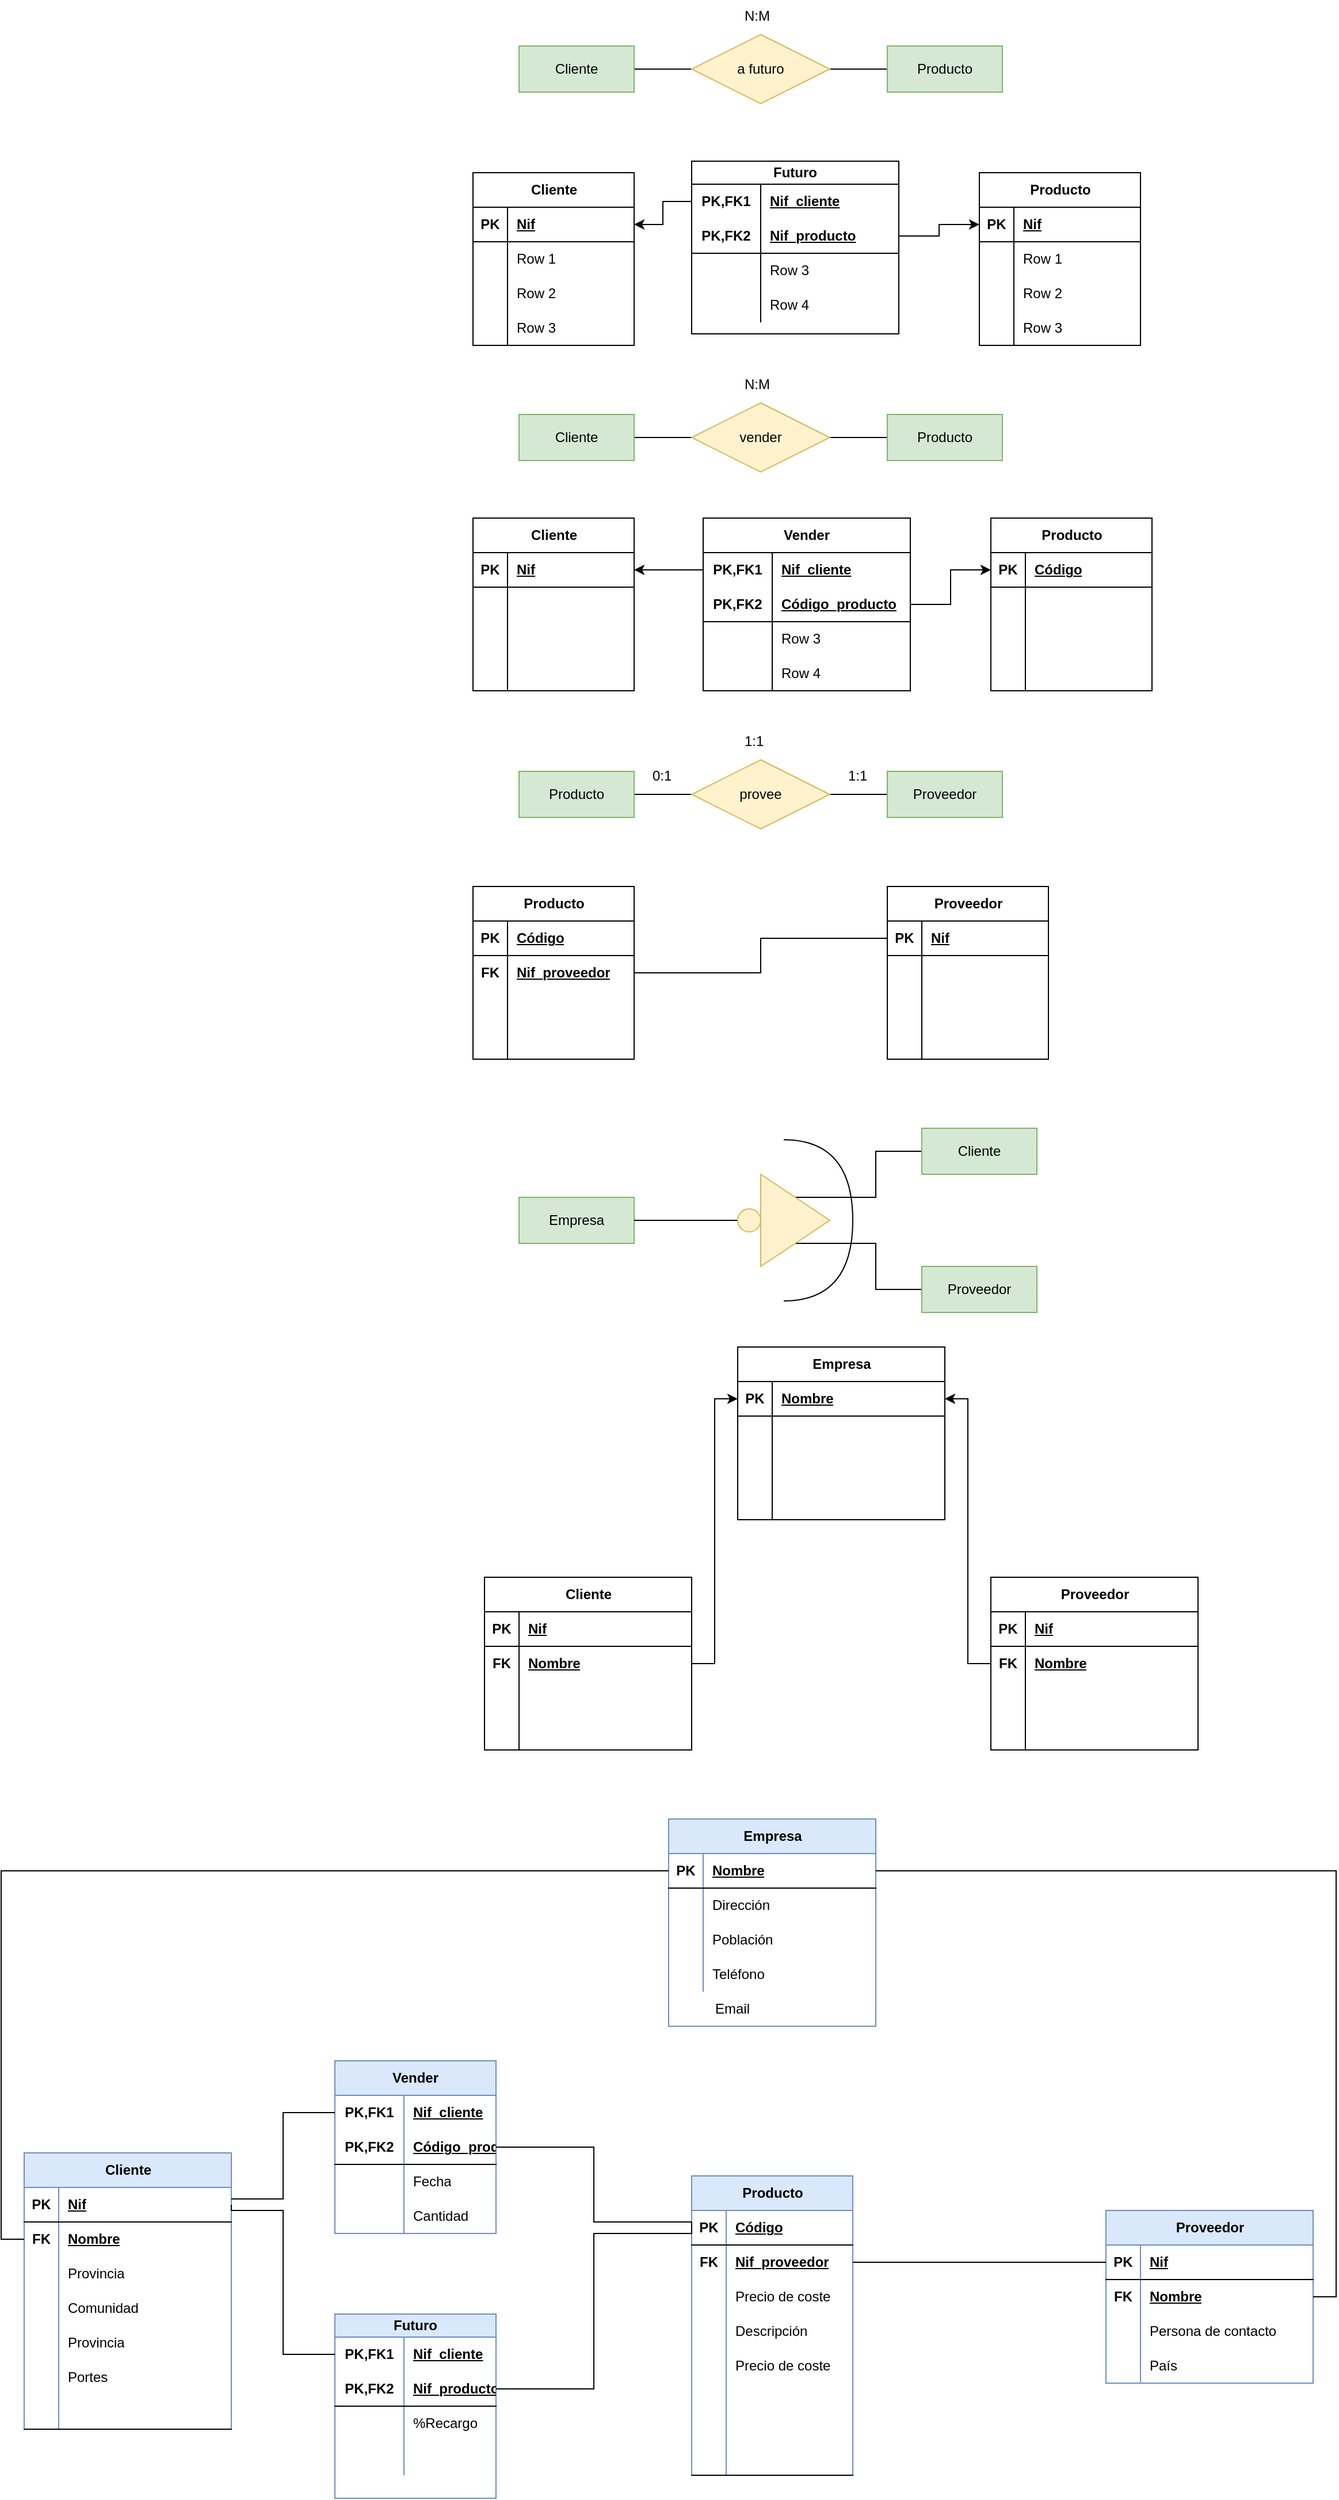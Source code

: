 <mxfile version="22.0.8" type="github">
  <diagram name="Página-1" id="U4m50CLKxvF5wlJyP4sZ">
    <mxGraphModel dx="2193" dy="757" grid="1" gridSize="10" guides="1" tooltips="1" connect="1" arrows="1" fold="1" page="1" pageScale="1" pageWidth="827" pageHeight="1169" math="0" shadow="0">
      <root>
        <mxCell id="0" />
        <mxCell id="1" parent="0" />
        <mxCell id="86glMdXCNUQoHMZyvkVU-4" style="edgeStyle=orthogonalEdgeStyle;rounded=0;orthogonalLoop=1;jettySize=auto;html=1;exitX=1;exitY=0.5;exitDx=0;exitDy=0;entryX=0;entryY=0.5;entryDx=0;entryDy=0;endArrow=none;endFill=0;" edge="1" parent="1" source="86glMdXCNUQoHMZyvkVU-1" target="86glMdXCNUQoHMZyvkVU-2">
          <mxGeometry relative="1" as="geometry" />
        </mxCell>
        <mxCell id="86glMdXCNUQoHMZyvkVU-1" value="Cliente" style="whiteSpace=wrap;html=1;align=center;fillColor=#d5e8d4;strokeColor=#82b366;" vertex="1" parent="1">
          <mxGeometry x="90" y="120" width="100" height="40" as="geometry" />
        </mxCell>
        <mxCell id="86glMdXCNUQoHMZyvkVU-5" style="edgeStyle=orthogonalEdgeStyle;rounded=0;orthogonalLoop=1;jettySize=auto;html=1;exitX=1;exitY=0.5;exitDx=0;exitDy=0;entryX=0;entryY=0.5;entryDx=0;entryDy=0;endArrow=none;endFill=0;" edge="1" parent="1" source="86glMdXCNUQoHMZyvkVU-2" target="86glMdXCNUQoHMZyvkVU-3">
          <mxGeometry relative="1" as="geometry" />
        </mxCell>
        <mxCell id="86glMdXCNUQoHMZyvkVU-2" value="a futuro" style="shape=rhombus;perimeter=rhombusPerimeter;whiteSpace=wrap;html=1;align=center;fillColor=#fff2cc;strokeColor=#d6b656;" vertex="1" parent="1">
          <mxGeometry x="240" y="110" width="120" height="60" as="geometry" />
        </mxCell>
        <mxCell id="86glMdXCNUQoHMZyvkVU-3" value="Producto" style="whiteSpace=wrap;html=1;align=center;fillColor=#d5e8d4;strokeColor=#82b366;" vertex="1" parent="1">
          <mxGeometry x="410" y="120" width="100" height="40" as="geometry" />
        </mxCell>
        <mxCell id="86glMdXCNUQoHMZyvkVU-6" value="Cliente" style="shape=table;startSize=30;container=1;collapsible=1;childLayout=tableLayout;fixedRows=1;rowLines=0;fontStyle=1;align=center;resizeLast=1;html=1;" vertex="1" parent="1">
          <mxGeometry x="50" y="230" width="140" height="150" as="geometry" />
        </mxCell>
        <mxCell id="86glMdXCNUQoHMZyvkVU-7" value="" style="shape=tableRow;horizontal=0;startSize=0;swimlaneHead=0;swimlaneBody=0;fillColor=none;collapsible=0;dropTarget=0;points=[[0,0.5],[1,0.5]];portConstraint=eastwest;top=0;left=0;right=0;bottom=1;" vertex="1" parent="86glMdXCNUQoHMZyvkVU-6">
          <mxGeometry y="30" width="140" height="30" as="geometry" />
        </mxCell>
        <mxCell id="86glMdXCNUQoHMZyvkVU-8" value="PK" style="shape=partialRectangle;connectable=0;fillColor=none;top=0;left=0;bottom=0;right=0;fontStyle=1;overflow=hidden;whiteSpace=wrap;html=1;" vertex="1" parent="86glMdXCNUQoHMZyvkVU-7">
          <mxGeometry width="30" height="30" as="geometry">
            <mxRectangle width="30" height="30" as="alternateBounds" />
          </mxGeometry>
        </mxCell>
        <mxCell id="86glMdXCNUQoHMZyvkVU-9" value="Nif" style="shape=partialRectangle;connectable=0;fillColor=none;top=0;left=0;bottom=0;right=0;align=left;spacingLeft=6;fontStyle=5;overflow=hidden;whiteSpace=wrap;html=1;" vertex="1" parent="86glMdXCNUQoHMZyvkVU-7">
          <mxGeometry x="30" width="110" height="30" as="geometry">
            <mxRectangle width="110" height="30" as="alternateBounds" />
          </mxGeometry>
        </mxCell>
        <mxCell id="86glMdXCNUQoHMZyvkVU-10" value="" style="shape=tableRow;horizontal=0;startSize=0;swimlaneHead=0;swimlaneBody=0;fillColor=none;collapsible=0;dropTarget=0;points=[[0,0.5],[1,0.5]];portConstraint=eastwest;top=0;left=0;right=0;bottom=0;" vertex="1" parent="86glMdXCNUQoHMZyvkVU-6">
          <mxGeometry y="60" width="140" height="30" as="geometry" />
        </mxCell>
        <mxCell id="86glMdXCNUQoHMZyvkVU-11" value="" style="shape=partialRectangle;connectable=0;fillColor=none;top=0;left=0;bottom=0;right=0;editable=1;overflow=hidden;whiteSpace=wrap;html=1;" vertex="1" parent="86glMdXCNUQoHMZyvkVU-10">
          <mxGeometry width="30" height="30" as="geometry">
            <mxRectangle width="30" height="30" as="alternateBounds" />
          </mxGeometry>
        </mxCell>
        <mxCell id="86glMdXCNUQoHMZyvkVU-12" value="Row 1" style="shape=partialRectangle;connectable=0;fillColor=none;top=0;left=0;bottom=0;right=0;align=left;spacingLeft=6;overflow=hidden;whiteSpace=wrap;html=1;" vertex="1" parent="86glMdXCNUQoHMZyvkVU-10">
          <mxGeometry x="30" width="110" height="30" as="geometry">
            <mxRectangle width="110" height="30" as="alternateBounds" />
          </mxGeometry>
        </mxCell>
        <mxCell id="86glMdXCNUQoHMZyvkVU-13" value="" style="shape=tableRow;horizontal=0;startSize=0;swimlaneHead=0;swimlaneBody=0;fillColor=none;collapsible=0;dropTarget=0;points=[[0,0.5],[1,0.5]];portConstraint=eastwest;top=0;left=0;right=0;bottom=0;" vertex="1" parent="86glMdXCNUQoHMZyvkVU-6">
          <mxGeometry y="90" width="140" height="30" as="geometry" />
        </mxCell>
        <mxCell id="86glMdXCNUQoHMZyvkVU-14" value="" style="shape=partialRectangle;connectable=0;fillColor=none;top=0;left=0;bottom=0;right=0;editable=1;overflow=hidden;whiteSpace=wrap;html=1;" vertex="1" parent="86glMdXCNUQoHMZyvkVU-13">
          <mxGeometry width="30" height="30" as="geometry">
            <mxRectangle width="30" height="30" as="alternateBounds" />
          </mxGeometry>
        </mxCell>
        <mxCell id="86glMdXCNUQoHMZyvkVU-15" value="Row 2" style="shape=partialRectangle;connectable=0;fillColor=none;top=0;left=0;bottom=0;right=0;align=left;spacingLeft=6;overflow=hidden;whiteSpace=wrap;html=1;" vertex="1" parent="86glMdXCNUQoHMZyvkVU-13">
          <mxGeometry x="30" width="110" height="30" as="geometry">
            <mxRectangle width="110" height="30" as="alternateBounds" />
          </mxGeometry>
        </mxCell>
        <mxCell id="86glMdXCNUQoHMZyvkVU-16" value="" style="shape=tableRow;horizontal=0;startSize=0;swimlaneHead=0;swimlaneBody=0;fillColor=none;collapsible=0;dropTarget=0;points=[[0,0.5],[1,0.5]];portConstraint=eastwest;top=0;left=0;right=0;bottom=0;" vertex="1" parent="86glMdXCNUQoHMZyvkVU-6">
          <mxGeometry y="120" width="140" height="30" as="geometry" />
        </mxCell>
        <mxCell id="86glMdXCNUQoHMZyvkVU-17" value="" style="shape=partialRectangle;connectable=0;fillColor=none;top=0;left=0;bottom=0;right=0;editable=1;overflow=hidden;whiteSpace=wrap;html=1;" vertex="1" parent="86glMdXCNUQoHMZyvkVU-16">
          <mxGeometry width="30" height="30" as="geometry">
            <mxRectangle width="30" height="30" as="alternateBounds" />
          </mxGeometry>
        </mxCell>
        <mxCell id="86glMdXCNUQoHMZyvkVU-18" value="Row 3" style="shape=partialRectangle;connectable=0;fillColor=none;top=0;left=0;bottom=0;right=0;align=left;spacingLeft=6;overflow=hidden;whiteSpace=wrap;html=1;" vertex="1" parent="86glMdXCNUQoHMZyvkVU-16">
          <mxGeometry x="30" width="110" height="30" as="geometry">
            <mxRectangle width="110" height="30" as="alternateBounds" />
          </mxGeometry>
        </mxCell>
        <mxCell id="86glMdXCNUQoHMZyvkVU-32" value="Producto" style="shape=table;startSize=30;container=1;collapsible=1;childLayout=tableLayout;fixedRows=1;rowLines=0;fontStyle=1;align=center;resizeLast=1;html=1;" vertex="1" parent="1">
          <mxGeometry x="490" y="230" width="140" height="150" as="geometry" />
        </mxCell>
        <mxCell id="86glMdXCNUQoHMZyvkVU-33" value="" style="shape=tableRow;horizontal=0;startSize=0;swimlaneHead=0;swimlaneBody=0;fillColor=none;collapsible=0;dropTarget=0;points=[[0,0.5],[1,0.5]];portConstraint=eastwest;top=0;left=0;right=0;bottom=1;" vertex="1" parent="86glMdXCNUQoHMZyvkVU-32">
          <mxGeometry y="30" width="140" height="30" as="geometry" />
        </mxCell>
        <mxCell id="86glMdXCNUQoHMZyvkVU-34" value="PK" style="shape=partialRectangle;connectable=0;fillColor=none;top=0;left=0;bottom=0;right=0;fontStyle=1;overflow=hidden;whiteSpace=wrap;html=1;" vertex="1" parent="86glMdXCNUQoHMZyvkVU-33">
          <mxGeometry width="30" height="30" as="geometry">
            <mxRectangle width="30" height="30" as="alternateBounds" />
          </mxGeometry>
        </mxCell>
        <mxCell id="86glMdXCNUQoHMZyvkVU-35" value="Nif" style="shape=partialRectangle;connectable=0;fillColor=none;top=0;left=0;bottom=0;right=0;align=left;spacingLeft=6;fontStyle=5;overflow=hidden;whiteSpace=wrap;html=1;" vertex="1" parent="86glMdXCNUQoHMZyvkVU-33">
          <mxGeometry x="30" width="110" height="30" as="geometry">
            <mxRectangle width="110" height="30" as="alternateBounds" />
          </mxGeometry>
        </mxCell>
        <mxCell id="86glMdXCNUQoHMZyvkVU-36" value="" style="shape=tableRow;horizontal=0;startSize=0;swimlaneHead=0;swimlaneBody=0;fillColor=none;collapsible=0;dropTarget=0;points=[[0,0.5],[1,0.5]];portConstraint=eastwest;top=0;left=0;right=0;bottom=0;" vertex="1" parent="86glMdXCNUQoHMZyvkVU-32">
          <mxGeometry y="60" width="140" height="30" as="geometry" />
        </mxCell>
        <mxCell id="86glMdXCNUQoHMZyvkVU-37" value="" style="shape=partialRectangle;connectable=0;fillColor=none;top=0;left=0;bottom=0;right=0;editable=1;overflow=hidden;whiteSpace=wrap;html=1;" vertex="1" parent="86glMdXCNUQoHMZyvkVU-36">
          <mxGeometry width="30" height="30" as="geometry">
            <mxRectangle width="30" height="30" as="alternateBounds" />
          </mxGeometry>
        </mxCell>
        <mxCell id="86glMdXCNUQoHMZyvkVU-38" value="Row 1" style="shape=partialRectangle;connectable=0;fillColor=none;top=0;left=0;bottom=0;right=0;align=left;spacingLeft=6;overflow=hidden;whiteSpace=wrap;html=1;" vertex="1" parent="86glMdXCNUQoHMZyvkVU-36">
          <mxGeometry x="30" width="110" height="30" as="geometry">
            <mxRectangle width="110" height="30" as="alternateBounds" />
          </mxGeometry>
        </mxCell>
        <mxCell id="86glMdXCNUQoHMZyvkVU-39" value="" style="shape=tableRow;horizontal=0;startSize=0;swimlaneHead=0;swimlaneBody=0;fillColor=none;collapsible=0;dropTarget=0;points=[[0,0.5],[1,0.5]];portConstraint=eastwest;top=0;left=0;right=0;bottom=0;" vertex="1" parent="86glMdXCNUQoHMZyvkVU-32">
          <mxGeometry y="90" width="140" height="30" as="geometry" />
        </mxCell>
        <mxCell id="86glMdXCNUQoHMZyvkVU-40" value="" style="shape=partialRectangle;connectable=0;fillColor=none;top=0;left=0;bottom=0;right=0;editable=1;overflow=hidden;whiteSpace=wrap;html=1;" vertex="1" parent="86glMdXCNUQoHMZyvkVU-39">
          <mxGeometry width="30" height="30" as="geometry">
            <mxRectangle width="30" height="30" as="alternateBounds" />
          </mxGeometry>
        </mxCell>
        <mxCell id="86glMdXCNUQoHMZyvkVU-41" value="Row 2" style="shape=partialRectangle;connectable=0;fillColor=none;top=0;left=0;bottom=0;right=0;align=left;spacingLeft=6;overflow=hidden;whiteSpace=wrap;html=1;" vertex="1" parent="86glMdXCNUQoHMZyvkVU-39">
          <mxGeometry x="30" width="110" height="30" as="geometry">
            <mxRectangle width="110" height="30" as="alternateBounds" />
          </mxGeometry>
        </mxCell>
        <mxCell id="86glMdXCNUQoHMZyvkVU-42" value="" style="shape=tableRow;horizontal=0;startSize=0;swimlaneHead=0;swimlaneBody=0;fillColor=none;collapsible=0;dropTarget=0;points=[[0,0.5],[1,0.5]];portConstraint=eastwest;top=0;left=0;right=0;bottom=0;" vertex="1" parent="86glMdXCNUQoHMZyvkVU-32">
          <mxGeometry y="120" width="140" height="30" as="geometry" />
        </mxCell>
        <mxCell id="86glMdXCNUQoHMZyvkVU-43" value="" style="shape=partialRectangle;connectable=0;fillColor=none;top=0;left=0;bottom=0;right=0;editable=1;overflow=hidden;whiteSpace=wrap;html=1;" vertex="1" parent="86glMdXCNUQoHMZyvkVU-42">
          <mxGeometry width="30" height="30" as="geometry">
            <mxRectangle width="30" height="30" as="alternateBounds" />
          </mxGeometry>
        </mxCell>
        <mxCell id="86glMdXCNUQoHMZyvkVU-44" value="Row 3" style="shape=partialRectangle;connectable=0;fillColor=none;top=0;left=0;bottom=0;right=0;align=left;spacingLeft=6;overflow=hidden;whiteSpace=wrap;html=1;" vertex="1" parent="86glMdXCNUQoHMZyvkVU-42">
          <mxGeometry x="30" width="110" height="30" as="geometry">
            <mxRectangle width="110" height="30" as="alternateBounds" />
          </mxGeometry>
        </mxCell>
        <mxCell id="86glMdXCNUQoHMZyvkVU-45" value="N:M" style="text;strokeColor=none;fillColor=none;spacingLeft=4;spacingRight=4;overflow=hidden;rotatable=0;points=[[0,0.5],[1,0.5]];portConstraint=eastwest;fontSize=12;whiteSpace=wrap;html=1;" vertex="1" parent="1">
          <mxGeometry x="280" y="80" width="40" height="30" as="geometry" />
        </mxCell>
        <mxCell id="86glMdXCNUQoHMZyvkVU-50" value="Futuro" style="shape=table;startSize=20;container=1;collapsible=1;childLayout=tableLayout;fixedRows=1;rowLines=0;fontStyle=1;align=center;resizeLast=1;html=1;whiteSpace=wrap;" vertex="1" parent="1">
          <mxGeometry x="240" y="220" width="180" height="150" as="geometry" />
        </mxCell>
        <mxCell id="86glMdXCNUQoHMZyvkVU-51" value="" style="shape=tableRow;horizontal=0;startSize=0;swimlaneHead=0;swimlaneBody=0;fillColor=none;collapsible=0;dropTarget=0;points=[[0,0.5],[1,0.5]];portConstraint=eastwest;top=0;left=0;right=0;bottom=0;html=1;" vertex="1" parent="86glMdXCNUQoHMZyvkVU-50">
          <mxGeometry y="20" width="180" height="30" as="geometry" />
        </mxCell>
        <mxCell id="86glMdXCNUQoHMZyvkVU-52" value="PK,FK1" style="shape=partialRectangle;connectable=0;fillColor=none;top=0;left=0;bottom=0;right=0;fontStyle=1;overflow=hidden;html=1;whiteSpace=wrap;" vertex="1" parent="86glMdXCNUQoHMZyvkVU-51">
          <mxGeometry width="60" height="30" as="geometry">
            <mxRectangle width="60" height="30" as="alternateBounds" />
          </mxGeometry>
        </mxCell>
        <mxCell id="86glMdXCNUQoHMZyvkVU-53" value="Nif_cliente" style="shape=partialRectangle;connectable=0;fillColor=none;top=0;left=0;bottom=0;right=0;align=left;spacingLeft=6;fontStyle=5;overflow=hidden;html=1;whiteSpace=wrap;" vertex="1" parent="86glMdXCNUQoHMZyvkVU-51">
          <mxGeometry x="60" width="120" height="30" as="geometry">
            <mxRectangle width="120" height="30" as="alternateBounds" />
          </mxGeometry>
        </mxCell>
        <mxCell id="86glMdXCNUQoHMZyvkVU-54" value="" style="shape=tableRow;horizontal=0;startSize=0;swimlaneHead=0;swimlaneBody=0;fillColor=none;collapsible=0;dropTarget=0;points=[[0,0.5],[1,0.5]];portConstraint=eastwest;top=0;left=0;right=0;bottom=1;html=1;" vertex="1" parent="86glMdXCNUQoHMZyvkVU-50">
          <mxGeometry y="50" width="180" height="30" as="geometry" />
        </mxCell>
        <mxCell id="86glMdXCNUQoHMZyvkVU-55" value="PK,FK2" style="shape=partialRectangle;connectable=0;fillColor=none;top=0;left=0;bottom=0;right=0;fontStyle=1;overflow=hidden;html=1;whiteSpace=wrap;" vertex="1" parent="86glMdXCNUQoHMZyvkVU-54">
          <mxGeometry width="60" height="30" as="geometry">
            <mxRectangle width="60" height="30" as="alternateBounds" />
          </mxGeometry>
        </mxCell>
        <mxCell id="86glMdXCNUQoHMZyvkVU-56" value="Nif_producto" style="shape=partialRectangle;connectable=0;fillColor=none;top=0;left=0;bottom=0;right=0;align=left;spacingLeft=6;fontStyle=5;overflow=hidden;html=1;whiteSpace=wrap;" vertex="1" parent="86glMdXCNUQoHMZyvkVU-54">
          <mxGeometry x="60" width="120" height="30" as="geometry">
            <mxRectangle width="120" height="30" as="alternateBounds" />
          </mxGeometry>
        </mxCell>
        <mxCell id="86glMdXCNUQoHMZyvkVU-57" value="" style="shape=tableRow;horizontal=0;startSize=0;swimlaneHead=0;swimlaneBody=0;fillColor=none;collapsible=0;dropTarget=0;points=[[0,0.5],[1,0.5]];portConstraint=eastwest;top=0;left=0;right=0;bottom=0;html=1;" vertex="1" parent="86glMdXCNUQoHMZyvkVU-50">
          <mxGeometry y="80" width="180" height="30" as="geometry" />
        </mxCell>
        <mxCell id="86glMdXCNUQoHMZyvkVU-58" value="" style="shape=partialRectangle;connectable=0;fillColor=none;top=0;left=0;bottom=0;right=0;editable=1;overflow=hidden;html=1;whiteSpace=wrap;" vertex="1" parent="86glMdXCNUQoHMZyvkVU-57">
          <mxGeometry width="60" height="30" as="geometry">
            <mxRectangle width="60" height="30" as="alternateBounds" />
          </mxGeometry>
        </mxCell>
        <mxCell id="86glMdXCNUQoHMZyvkVU-59" value="Row 3" style="shape=partialRectangle;connectable=0;fillColor=none;top=0;left=0;bottom=0;right=0;align=left;spacingLeft=6;overflow=hidden;html=1;whiteSpace=wrap;" vertex="1" parent="86glMdXCNUQoHMZyvkVU-57">
          <mxGeometry x="60" width="120" height="30" as="geometry">
            <mxRectangle width="120" height="30" as="alternateBounds" />
          </mxGeometry>
        </mxCell>
        <mxCell id="86glMdXCNUQoHMZyvkVU-60" value="" style="shape=tableRow;horizontal=0;startSize=0;swimlaneHead=0;swimlaneBody=0;fillColor=none;collapsible=0;dropTarget=0;points=[[0,0.5],[1,0.5]];portConstraint=eastwest;top=0;left=0;right=0;bottom=0;html=1;" vertex="1" parent="86glMdXCNUQoHMZyvkVU-50">
          <mxGeometry y="110" width="180" height="30" as="geometry" />
        </mxCell>
        <mxCell id="86glMdXCNUQoHMZyvkVU-61" value="" style="shape=partialRectangle;connectable=0;fillColor=none;top=0;left=0;bottom=0;right=0;editable=1;overflow=hidden;html=1;whiteSpace=wrap;" vertex="1" parent="86glMdXCNUQoHMZyvkVU-60">
          <mxGeometry width="60" height="30" as="geometry">
            <mxRectangle width="60" height="30" as="alternateBounds" />
          </mxGeometry>
        </mxCell>
        <mxCell id="86glMdXCNUQoHMZyvkVU-62" value="Row 4" style="shape=partialRectangle;connectable=0;fillColor=none;top=0;left=0;bottom=0;right=0;align=left;spacingLeft=6;overflow=hidden;html=1;whiteSpace=wrap;" vertex="1" parent="86glMdXCNUQoHMZyvkVU-60">
          <mxGeometry x="60" width="120" height="30" as="geometry">
            <mxRectangle width="120" height="30" as="alternateBounds" />
          </mxGeometry>
        </mxCell>
        <mxCell id="86glMdXCNUQoHMZyvkVU-63" style="edgeStyle=orthogonalEdgeStyle;rounded=0;orthogonalLoop=1;jettySize=auto;html=1;exitX=0;exitY=0.5;exitDx=0;exitDy=0;entryX=1;entryY=0.5;entryDx=0;entryDy=0;" edge="1" parent="1" source="86glMdXCNUQoHMZyvkVU-51" target="86glMdXCNUQoHMZyvkVU-7">
          <mxGeometry relative="1" as="geometry" />
        </mxCell>
        <mxCell id="86glMdXCNUQoHMZyvkVU-64" style="edgeStyle=orthogonalEdgeStyle;rounded=0;orthogonalLoop=1;jettySize=auto;html=1;exitX=1;exitY=0.5;exitDx=0;exitDy=0;entryX=0;entryY=0.5;entryDx=0;entryDy=0;" edge="1" parent="1" source="86glMdXCNUQoHMZyvkVU-54" target="86glMdXCNUQoHMZyvkVU-33">
          <mxGeometry relative="1" as="geometry" />
        </mxCell>
        <mxCell id="86glMdXCNUQoHMZyvkVU-65" style="edgeStyle=orthogonalEdgeStyle;rounded=0;orthogonalLoop=1;jettySize=auto;html=1;exitX=1;exitY=0.5;exitDx=0;exitDy=0;entryX=0;entryY=0.5;entryDx=0;entryDy=0;endArrow=none;endFill=0;" edge="1" parent="1" source="86glMdXCNUQoHMZyvkVU-66" target="86glMdXCNUQoHMZyvkVU-68">
          <mxGeometry relative="1" as="geometry" />
        </mxCell>
        <mxCell id="86glMdXCNUQoHMZyvkVU-66" value="Cliente" style="whiteSpace=wrap;html=1;align=center;fillColor=#d5e8d4;strokeColor=#82b366;" vertex="1" parent="1">
          <mxGeometry x="90" y="440" width="100" height="40" as="geometry" />
        </mxCell>
        <mxCell id="86glMdXCNUQoHMZyvkVU-67" style="edgeStyle=orthogonalEdgeStyle;rounded=0;orthogonalLoop=1;jettySize=auto;html=1;exitX=1;exitY=0.5;exitDx=0;exitDy=0;entryX=0;entryY=0.5;entryDx=0;entryDy=0;endArrow=none;endFill=0;" edge="1" parent="1" source="86glMdXCNUQoHMZyvkVU-68" target="86glMdXCNUQoHMZyvkVU-69">
          <mxGeometry relative="1" as="geometry" />
        </mxCell>
        <mxCell id="86glMdXCNUQoHMZyvkVU-68" value="vender" style="shape=rhombus;perimeter=rhombusPerimeter;whiteSpace=wrap;html=1;align=center;fillColor=#fff2cc;strokeColor=#d6b656;" vertex="1" parent="1">
          <mxGeometry x="240" y="430" width="120" height="60" as="geometry" />
        </mxCell>
        <mxCell id="86glMdXCNUQoHMZyvkVU-69" value="Producto" style="whiteSpace=wrap;html=1;align=center;fillColor=#d5e8d4;strokeColor=#82b366;" vertex="1" parent="1">
          <mxGeometry x="410" y="440" width="100" height="40" as="geometry" />
        </mxCell>
        <mxCell id="86glMdXCNUQoHMZyvkVU-70" value="N:M" style="text;strokeColor=none;fillColor=none;spacingLeft=4;spacingRight=4;overflow=hidden;rotatable=0;points=[[0,0.5],[1,0.5]];portConstraint=eastwest;fontSize=12;whiteSpace=wrap;html=1;" vertex="1" parent="1">
          <mxGeometry x="280" y="400" width="40" height="30" as="geometry" />
        </mxCell>
        <mxCell id="86glMdXCNUQoHMZyvkVU-72" value="Cliente" style="shape=table;startSize=30;container=1;collapsible=1;childLayout=tableLayout;fixedRows=1;rowLines=0;fontStyle=1;align=center;resizeLast=1;html=1;" vertex="1" parent="1">
          <mxGeometry x="50" y="530" width="140" height="150" as="geometry" />
        </mxCell>
        <mxCell id="86glMdXCNUQoHMZyvkVU-73" value="" style="shape=tableRow;horizontal=0;startSize=0;swimlaneHead=0;swimlaneBody=0;fillColor=none;collapsible=0;dropTarget=0;points=[[0,0.5],[1,0.5]];portConstraint=eastwest;top=0;left=0;right=0;bottom=1;" vertex="1" parent="86glMdXCNUQoHMZyvkVU-72">
          <mxGeometry y="30" width="140" height="30" as="geometry" />
        </mxCell>
        <mxCell id="86glMdXCNUQoHMZyvkVU-74" value="PK" style="shape=partialRectangle;connectable=0;fillColor=none;top=0;left=0;bottom=0;right=0;fontStyle=1;overflow=hidden;whiteSpace=wrap;html=1;" vertex="1" parent="86glMdXCNUQoHMZyvkVU-73">
          <mxGeometry width="30" height="30" as="geometry">
            <mxRectangle width="30" height="30" as="alternateBounds" />
          </mxGeometry>
        </mxCell>
        <mxCell id="86glMdXCNUQoHMZyvkVU-75" value="Nif" style="shape=partialRectangle;connectable=0;fillColor=none;top=0;left=0;bottom=0;right=0;align=left;spacingLeft=6;fontStyle=5;overflow=hidden;whiteSpace=wrap;html=1;" vertex="1" parent="86glMdXCNUQoHMZyvkVU-73">
          <mxGeometry x="30" width="110" height="30" as="geometry">
            <mxRectangle width="110" height="30" as="alternateBounds" />
          </mxGeometry>
        </mxCell>
        <mxCell id="86glMdXCNUQoHMZyvkVU-76" value="" style="shape=tableRow;horizontal=0;startSize=0;swimlaneHead=0;swimlaneBody=0;fillColor=none;collapsible=0;dropTarget=0;points=[[0,0.5],[1,0.5]];portConstraint=eastwest;top=0;left=0;right=0;bottom=0;" vertex="1" parent="86glMdXCNUQoHMZyvkVU-72">
          <mxGeometry y="60" width="140" height="30" as="geometry" />
        </mxCell>
        <mxCell id="86glMdXCNUQoHMZyvkVU-77" value="" style="shape=partialRectangle;connectable=0;fillColor=none;top=0;left=0;bottom=0;right=0;editable=1;overflow=hidden;whiteSpace=wrap;html=1;" vertex="1" parent="86glMdXCNUQoHMZyvkVU-76">
          <mxGeometry width="30" height="30" as="geometry">
            <mxRectangle width="30" height="30" as="alternateBounds" />
          </mxGeometry>
        </mxCell>
        <mxCell id="86glMdXCNUQoHMZyvkVU-78" value="" style="shape=partialRectangle;connectable=0;fillColor=none;top=0;left=0;bottom=0;right=0;align=left;spacingLeft=6;overflow=hidden;whiteSpace=wrap;html=1;" vertex="1" parent="86glMdXCNUQoHMZyvkVU-76">
          <mxGeometry x="30" width="110" height="30" as="geometry">
            <mxRectangle width="110" height="30" as="alternateBounds" />
          </mxGeometry>
        </mxCell>
        <mxCell id="86glMdXCNUQoHMZyvkVU-79" value="" style="shape=tableRow;horizontal=0;startSize=0;swimlaneHead=0;swimlaneBody=0;fillColor=none;collapsible=0;dropTarget=0;points=[[0,0.5],[1,0.5]];portConstraint=eastwest;top=0;left=0;right=0;bottom=0;" vertex="1" parent="86glMdXCNUQoHMZyvkVU-72">
          <mxGeometry y="90" width="140" height="30" as="geometry" />
        </mxCell>
        <mxCell id="86glMdXCNUQoHMZyvkVU-80" value="" style="shape=partialRectangle;connectable=0;fillColor=none;top=0;left=0;bottom=0;right=0;editable=1;overflow=hidden;whiteSpace=wrap;html=1;" vertex="1" parent="86glMdXCNUQoHMZyvkVU-79">
          <mxGeometry width="30" height="30" as="geometry">
            <mxRectangle width="30" height="30" as="alternateBounds" />
          </mxGeometry>
        </mxCell>
        <mxCell id="86glMdXCNUQoHMZyvkVU-81" value="" style="shape=partialRectangle;connectable=0;fillColor=none;top=0;left=0;bottom=0;right=0;align=left;spacingLeft=6;overflow=hidden;whiteSpace=wrap;html=1;" vertex="1" parent="86glMdXCNUQoHMZyvkVU-79">
          <mxGeometry x="30" width="110" height="30" as="geometry">
            <mxRectangle width="110" height="30" as="alternateBounds" />
          </mxGeometry>
        </mxCell>
        <mxCell id="86glMdXCNUQoHMZyvkVU-82" value="" style="shape=tableRow;horizontal=0;startSize=0;swimlaneHead=0;swimlaneBody=0;fillColor=none;collapsible=0;dropTarget=0;points=[[0,0.5],[1,0.5]];portConstraint=eastwest;top=0;left=0;right=0;bottom=0;" vertex="1" parent="86glMdXCNUQoHMZyvkVU-72">
          <mxGeometry y="120" width="140" height="30" as="geometry" />
        </mxCell>
        <mxCell id="86glMdXCNUQoHMZyvkVU-83" value="" style="shape=partialRectangle;connectable=0;fillColor=none;top=0;left=0;bottom=0;right=0;editable=1;overflow=hidden;whiteSpace=wrap;html=1;" vertex="1" parent="86glMdXCNUQoHMZyvkVU-82">
          <mxGeometry width="30" height="30" as="geometry">
            <mxRectangle width="30" height="30" as="alternateBounds" />
          </mxGeometry>
        </mxCell>
        <mxCell id="86glMdXCNUQoHMZyvkVU-84" value="" style="shape=partialRectangle;connectable=0;fillColor=none;top=0;left=0;bottom=0;right=0;align=left;spacingLeft=6;overflow=hidden;whiteSpace=wrap;html=1;" vertex="1" parent="86glMdXCNUQoHMZyvkVU-82">
          <mxGeometry x="30" width="110" height="30" as="geometry">
            <mxRectangle width="110" height="30" as="alternateBounds" />
          </mxGeometry>
        </mxCell>
        <mxCell id="86glMdXCNUQoHMZyvkVU-85" value="Producto" style="shape=table;startSize=30;container=1;collapsible=1;childLayout=tableLayout;fixedRows=1;rowLines=0;fontStyle=1;align=center;resizeLast=1;html=1;" vertex="1" parent="1">
          <mxGeometry x="500" y="530" width="140" height="150" as="geometry" />
        </mxCell>
        <mxCell id="86glMdXCNUQoHMZyvkVU-86" value="" style="shape=tableRow;horizontal=0;startSize=0;swimlaneHead=0;swimlaneBody=0;fillColor=none;collapsible=0;dropTarget=0;points=[[0,0.5],[1,0.5]];portConstraint=eastwest;top=0;left=0;right=0;bottom=1;" vertex="1" parent="86glMdXCNUQoHMZyvkVU-85">
          <mxGeometry y="30" width="140" height="30" as="geometry" />
        </mxCell>
        <mxCell id="86glMdXCNUQoHMZyvkVU-87" value="PK" style="shape=partialRectangle;connectable=0;fillColor=none;top=0;left=0;bottom=0;right=0;fontStyle=1;overflow=hidden;whiteSpace=wrap;html=1;" vertex="1" parent="86glMdXCNUQoHMZyvkVU-86">
          <mxGeometry width="30" height="30" as="geometry">
            <mxRectangle width="30" height="30" as="alternateBounds" />
          </mxGeometry>
        </mxCell>
        <mxCell id="86glMdXCNUQoHMZyvkVU-88" value="Código" style="shape=partialRectangle;connectable=0;fillColor=none;top=0;left=0;bottom=0;right=0;align=left;spacingLeft=6;fontStyle=5;overflow=hidden;whiteSpace=wrap;html=1;" vertex="1" parent="86glMdXCNUQoHMZyvkVU-86">
          <mxGeometry x="30" width="110" height="30" as="geometry">
            <mxRectangle width="110" height="30" as="alternateBounds" />
          </mxGeometry>
        </mxCell>
        <mxCell id="86glMdXCNUQoHMZyvkVU-89" value="" style="shape=tableRow;horizontal=0;startSize=0;swimlaneHead=0;swimlaneBody=0;fillColor=none;collapsible=0;dropTarget=0;points=[[0,0.5],[1,0.5]];portConstraint=eastwest;top=0;left=0;right=0;bottom=0;" vertex="1" parent="86glMdXCNUQoHMZyvkVU-85">
          <mxGeometry y="60" width="140" height="30" as="geometry" />
        </mxCell>
        <mxCell id="86glMdXCNUQoHMZyvkVU-90" value="" style="shape=partialRectangle;connectable=0;fillColor=none;top=0;left=0;bottom=0;right=0;editable=1;overflow=hidden;whiteSpace=wrap;html=1;" vertex="1" parent="86glMdXCNUQoHMZyvkVU-89">
          <mxGeometry width="30" height="30" as="geometry">
            <mxRectangle width="30" height="30" as="alternateBounds" />
          </mxGeometry>
        </mxCell>
        <mxCell id="86glMdXCNUQoHMZyvkVU-91" value="" style="shape=partialRectangle;connectable=0;fillColor=none;top=0;left=0;bottom=0;right=0;align=left;spacingLeft=6;overflow=hidden;whiteSpace=wrap;html=1;" vertex="1" parent="86glMdXCNUQoHMZyvkVU-89">
          <mxGeometry x="30" width="110" height="30" as="geometry">
            <mxRectangle width="110" height="30" as="alternateBounds" />
          </mxGeometry>
        </mxCell>
        <mxCell id="86glMdXCNUQoHMZyvkVU-92" value="" style="shape=tableRow;horizontal=0;startSize=0;swimlaneHead=0;swimlaneBody=0;fillColor=none;collapsible=0;dropTarget=0;points=[[0,0.5],[1,0.5]];portConstraint=eastwest;top=0;left=0;right=0;bottom=0;" vertex="1" parent="86glMdXCNUQoHMZyvkVU-85">
          <mxGeometry y="90" width="140" height="30" as="geometry" />
        </mxCell>
        <mxCell id="86glMdXCNUQoHMZyvkVU-93" value="" style="shape=partialRectangle;connectable=0;fillColor=none;top=0;left=0;bottom=0;right=0;editable=1;overflow=hidden;whiteSpace=wrap;html=1;" vertex="1" parent="86glMdXCNUQoHMZyvkVU-92">
          <mxGeometry width="30" height="30" as="geometry">
            <mxRectangle width="30" height="30" as="alternateBounds" />
          </mxGeometry>
        </mxCell>
        <mxCell id="86glMdXCNUQoHMZyvkVU-94" value="" style="shape=partialRectangle;connectable=0;fillColor=none;top=0;left=0;bottom=0;right=0;align=left;spacingLeft=6;overflow=hidden;whiteSpace=wrap;html=1;" vertex="1" parent="86glMdXCNUQoHMZyvkVU-92">
          <mxGeometry x="30" width="110" height="30" as="geometry">
            <mxRectangle width="110" height="30" as="alternateBounds" />
          </mxGeometry>
        </mxCell>
        <mxCell id="86glMdXCNUQoHMZyvkVU-95" value="" style="shape=tableRow;horizontal=0;startSize=0;swimlaneHead=0;swimlaneBody=0;fillColor=none;collapsible=0;dropTarget=0;points=[[0,0.5],[1,0.5]];portConstraint=eastwest;top=0;left=0;right=0;bottom=0;" vertex="1" parent="86glMdXCNUQoHMZyvkVU-85">
          <mxGeometry y="120" width="140" height="30" as="geometry" />
        </mxCell>
        <mxCell id="86glMdXCNUQoHMZyvkVU-96" value="" style="shape=partialRectangle;connectable=0;fillColor=none;top=0;left=0;bottom=0;right=0;editable=1;overflow=hidden;whiteSpace=wrap;html=1;" vertex="1" parent="86glMdXCNUQoHMZyvkVU-95">
          <mxGeometry width="30" height="30" as="geometry">
            <mxRectangle width="30" height="30" as="alternateBounds" />
          </mxGeometry>
        </mxCell>
        <mxCell id="86glMdXCNUQoHMZyvkVU-97" value="" style="shape=partialRectangle;connectable=0;fillColor=none;top=0;left=0;bottom=0;right=0;align=left;spacingLeft=6;overflow=hidden;whiteSpace=wrap;html=1;" vertex="1" parent="86glMdXCNUQoHMZyvkVU-95">
          <mxGeometry x="30" width="110" height="30" as="geometry">
            <mxRectangle width="110" height="30" as="alternateBounds" />
          </mxGeometry>
        </mxCell>
        <mxCell id="86glMdXCNUQoHMZyvkVU-98" value="Vender" style="shape=table;startSize=30;container=1;collapsible=1;childLayout=tableLayout;fixedRows=1;rowLines=0;fontStyle=1;align=center;resizeLast=1;html=1;whiteSpace=wrap;" vertex="1" parent="1">
          <mxGeometry x="250" y="530" width="180" height="150" as="geometry" />
        </mxCell>
        <mxCell id="86glMdXCNUQoHMZyvkVU-99" value="" style="shape=tableRow;horizontal=0;startSize=0;swimlaneHead=0;swimlaneBody=0;fillColor=none;collapsible=0;dropTarget=0;points=[[0,0.5],[1,0.5]];portConstraint=eastwest;top=0;left=0;right=0;bottom=0;html=1;" vertex="1" parent="86glMdXCNUQoHMZyvkVU-98">
          <mxGeometry y="30" width="180" height="30" as="geometry" />
        </mxCell>
        <mxCell id="86glMdXCNUQoHMZyvkVU-100" value="PK,FK1" style="shape=partialRectangle;connectable=0;fillColor=none;top=0;left=0;bottom=0;right=0;fontStyle=1;overflow=hidden;html=1;whiteSpace=wrap;" vertex="1" parent="86glMdXCNUQoHMZyvkVU-99">
          <mxGeometry width="60" height="30" as="geometry">
            <mxRectangle width="60" height="30" as="alternateBounds" />
          </mxGeometry>
        </mxCell>
        <mxCell id="86glMdXCNUQoHMZyvkVU-101" value="Nif_cliente" style="shape=partialRectangle;connectable=0;fillColor=none;top=0;left=0;bottom=0;right=0;align=left;spacingLeft=6;fontStyle=5;overflow=hidden;html=1;whiteSpace=wrap;" vertex="1" parent="86glMdXCNUQoHMZyvkVU-99">
          <mxGeometry x="60" width="120" height="30" as="geometry">
            <mxRectangle width="120" height="30" as="alternateBounds" />
          </mxGeometry>
        </mxCell>
        <mxCell id="86glMdXCNUQoHMZyvkVU-102" value="" style="shape=tableRow;horizontal=0;startSize=0;swimlaneHead=0;swimlaneBody=0;fillColor=none;collapsible=0;dropTarget=0;points=[[0,0.5],[1,0.5]];portConstraint=eastwest;top=0;left=0;right=0;bottom=1;html=1;" vertex="1" parent="86glMdXCNUQoHMZyvkVU-98">
          <mxGeometry y="60" width="180" height="30" as="geometry" />
        </mxCell>
        <mxCell id="86glMdXCNUQoHMZyvkVU-103" value="PK,FK2" style="shape=partialRectangle;connectable=0;fillColor=none;top=0;left=0;bottom=0;right=0;fontStyle=1;overflow=hidden;html=1;whiteSpace=wrap;" vertex="1" parent="86glMdXCNUQoHMZyvkVU-102">
          <mxGeometry width="60" height="30" as="geometry">
            <mxRectangle width="60" height="30" as="alternateBounds" />
          </mxGeometry>
        </mxCell>
        <mxCell id="86glMdXCNUQoHMZyvkVU-104" value="Código_producto" style="shape=partialRectangle;connectable=0;fillColor=none;top=0;left=0;bottom=0;right=0;align=left;spacingLeft=6;fontStyle=5;overflow=hidden;html=1;whiteSpace=wrap;" vertex="1" parent="86glMdXCNUQoHMZyvkVU-102">
          <mxGeometry x="60" width="120" height="30" as="geometry">
            <mxRectangle width="120" height="30" as="alternateBounds" />
          </mxGeometry>
        </mxCell>
        <mxCell id="86glMdXCNUQoHMZyvkVU-105" value="" style="shape=tableRow;horizontal=0;startSize=0;swimlaneHead=0;swimlaneBody=0;fillColor=none;collapsible=0;dropTarget=0;points=[[0,0.5],[1,0.5]];portConstraint=eastwest;top=0;left=0;right=0;bottom=0;html=1;" vertex="1" parent="86glMdXCNUQoHMZyvkVU-98">
          <mxGeometry y="90" width="180" height="30" as="geometry" />
        </mxCell>
        <mxCell id="86glMdXCNUQoHMZyvkVU-106" value="" style="shape=partialRectangle;connectable=0;fillColor=none;top=0;left=0;bottom=0;right=0;editable=1;overflow=hidden;html=1;whiteSpace=wrap;" vertex="1" parent="86glMdXCNUQoHMZyvkVU-105">
          <mxGeometry width="60" height="30" as="geometry">
            <mxRectangle width="60" height="30" as="alternateBounds" />
          </mxGeometry>
        </mxCell>
        <mxCell id="86glMdXCNUQoHMZyvkVU-107" value="Row 3" style="shape=partialRectangle;connectable=0;fillColor=none;top=0;left=0;bottom=0;right=0;align=left;spacingLeft=6;overflow=hidden;html=1;whiteSpace=wrap;" vertex="1" parent="86glMdXCNUQoHMZyvkVU-105">
          <mxGeometry x="60" width="120" height="30" as="geometry">
            <mxRectangle width="120" height="30" as="alternateBounds" />
          </mxGeometry>
        </mxCell>
        <mxCell id="86glMdXCNUQoHMZyvkVU-108" value="" style="shape=tableRow;horizontal=0;startSize=0;swimlaneHead=0;swimlaneBody=0;fillColor=none;collapsible=0;dropTarget=0;points=[[0,0.5],[1,0.5]];portConstraint=eastwest;top=0;left=0;right=0;bottom=0;html=1;" vertex="1" parent="86glMdXCNUQoHMZyvkVU-98">
          <mxGeometry y="120" width="180" height="30" as="geometry" />
        </mxCell>
        <mxCell id="86glMdXCNUQoHMZyvkVU-109" value="" style="shape=partialRectangle;connectable=0;fillColor=none;top=0;left=0;bottom=0;right=0;editable=1;overflow=hidden;html=1;whiteSpace=wrap;" vertex="1" parent="86glMdXCNUQoHMZyvkVU-108">
          <mxGeometry width="60" height="30" as="geometry">
            <mxRectangle width="60" height="30" as="alternateBounds" />
          </mxGeometry>
        </mxCell>
        <mxCell id="86glMdXCNUQoHMZyvkVU-110" value="Row 4" style="shape=partialRectangle;connectable=0;fillColor=none;top=0;left=0;bottom=0;right=0;align=left;spacingLeft=6;overflow=hidden;html=1;whiteSpace=wrap;" vertex="1" parent="86glMdXCNUQoHMZyvkVU-108">
          <mxGeometry x="60" width="120" height="30" as="geometry">
            <mxRectangle width="120" height="30" as="alternateBounds" />
          </mxGeometry>
        </mxCell>
        <mxCell id="86glMdXCNUQoHMZyvkVU-111" style="edgeStyle=orthogonalEdgeStyle;rounded=0;orthogonalLoop=1;jettySize=auto;html=1;exitX=0;exitY=0.5;exitDx=0;exitDy=0;entryX=1;entryY=0.5;entryDx=0;entryDy=0;" edge="1" source="86glMdXCNUQoHMZyvkVU-99" target="86glMdXCNUQoHMZyvkVU-73" parent="1">
          <mxGeometry relative="1" as="geometry" />
        </mxCell>
        <mxCell id="86glMdXCNUQoHMZyvkVU-112" style="edgeStyle=orthogonalEdgeStyle;rounded=0;orthogonalLoop=1;jettySize=auto;html=1;exitX=1;exitY=0.5;exitDx=0;exitDy=0;entryX=0;entryY=0.5;entryDx=0;entryDy=0;" edge="1" source="86glMdXCNUQoHMZyvkVU-102" target="86glMdXCNUQoHMZyvkVU-86" parent="1">
          <mxGeometry relative="1" as="geometry" />
        </mxCell>
        <mxCell id="86glMdXCNUQoHMZyvkVU-114" style="edgeStyle=orthogonalEdgeStyle;rounded=0;orthogonalLoop=1;jettySize=auto;html=1;exitX=1;exitY=0.5;exitDx=0;exitDy=0;entryX=0;entryY=0.5;entryDx=0;entryDy=0;endArrow=none;endFill=0;" edge="1" source="86glMdXCNUQoHMZyvkVU-115" target="86glMdXCNUQoHMZyvkVU-117" parent="1">
          <mxGeometry relative="1" as="geometry" />
        </mxCell>
        <mxCell id="86glMdXCNUQoHMZyvkVU-115" value="Producto" style="whiteSpace=wrap;html=1;align=center;fillColor=#d5e8d4;strokeColor=#82b366;" vertex="1" parent="1">
          <mxGeometry x="90" y="750" width="100" height="40" as="geometry" />
        </mxCell>
        <mxCell id="86glMdXCNUQoHMZyvkVU-116" style="edgeStyle=orthogonalEdgeStyle;rounded=0;orthogonalLoop=1;jettySize=auto;html=1;exitX=1;exitY=0.5;exitDx=0;exitDy=0;entryX=0;entryY=0.5;entryDx=0;entryDy=0;endArrow=none;endFill=0;" edge="1" source="86glMdXCNUQoHMZyvkVU-117" target="86glMdXCNUQoHMZyvkVU-118" parent="1">
          <mxGeometry relative="1" as="geometry" />
        </mxCell>
        <mxCell id="86glMdXCNUQoHMZyvkVU-117" value="provee" style="shape=rhombus;perimeter=rhombusPerimeter;whiteSpace=wrap;html=1;align=center;fillColor=#fff2cc;strokeColor=#d6b656;" vertex="1" parent="1">
          <mxGeometry x="240" y="740" width="120" height="60" as="geometry" />
        </mxCell>
        <mxCell id="86glMdXCNUQoHMZyvkVU-118" value="Proveedor" style="whiteSpace=wrap;html=1;align=center;fillColor=#d5e8d4;strokeColor=#82b366;" vertex="1" parent="1">
          <mxGeometry x="410" y="750" width="100" height="40" as="geometry" />
        </mxCell>
        <mxCell id="86glMdXCNUQoHMZyvkVU-119" value="1:1" style="text;strokeColor=none;fillColor=none;spacingLeft=4;spacingRight=4;overflow=hidden;rotatable=0;points=[[0,0.5],[1,0.5]];portConstraint=eastwest;fontSize=12;whiteSpace=wrap;html=1;" vertex="1" parent="1">
          <mxGeometry x="280" y="710" width="40" height="30" as="geometry" />
        </mxCell>
        <mxCell id="86glMdXCNUQoHMZyvkVU-120" value="Producto" style="shape=table;startSize=30;container=1;collapsible=1;childLayout=tableLayout;fixedRows=1;rowLines=0;fontStyle=1;align=center;resizeLast=1;html=1;" vertex="1" parent="1">
          <mxGeometry x="50" y="850" width="140" height="150" as="geometry" />
        </mxCell>
        <mxCell id="86glMdXCNUQoHMZyvkVU-121" value="" style="shape=tableRow;horizontal=0;startSize=0;swimlaneHead=0;swimlaneBody=0;fillColor=none;collapsible=0;dropTarget=0;points=[[0,0.5],[1,0.5]];portConstraint=eastwest;top=0;left=0;right=0;bottom=1;" vertex="1" parent="86glMdXCNUQoHMZyvkVU-120">
          <mxGeometry y="30" width="140" height="30" as="geometry" />
        </mxCell>
        <mxCell id="86glMdXCNUQoHMZyvkVU-122" value="PK" style="shape=partialRectangle;connectable=0;fillColor=none;top=0;left=0;bottom=0;right=0;fontStyle=1;overflow=hidden;whiteSpace=wrap;html=1;" vertex="1" parent="86glMdXCNUQoHMZyvkVU-121">
          <mxGeometry width="30" height="30" as="geometry">
            <mxRectangle width="30" height="30" as="alternateBounds" />
          </mxGeometry>
        </mxCell>
        <mxCell id="86glMdXCNUQoHMZyvkVU-123" value="Código" style="shape=partialRectangle;connectable=0;fillColor=none;top=0;left=0;bottom=0;right=0;align=left;spacingLeft=6;fontStyle=5;overflow=hidden;whiteSpace=wrap;html=1;" vertex="1" parent="86glMdXCNUQoHMZyvkVU-121">
          <mxGeometry x="30" width="110" height="30" as="geometry">
            <mxRectangle width="110" height="30" as="alternateBounds" />
          </mxGeometry>
        </mxCell>
        <mxCell id="86glMdXCNUQoHMZyvkVU-124" value="" style="shape=tableRow;horizontal=0;startSize=0;swimlaneHead=0;swimlaneBody=0;fillColor=none;collapsible=0;dropTarget=0;points=[[0,0.5],[1,0.5]];portConstraint=eastwest;top=0;left=0;right=0;bottom=0;" vertex="1" parent="86glMdXCNUQoHMZyvkVU-120">
          <mxGeometry y="60" width="140" height="30" as="geometry" />
        </mxCell>
        <mxCell id="86glMdXCNUQoHMZyvkVU-125" value="&lt;b&gt;FK&lt;/b&gt;" style="shape=partialRectangle;connectable=0;fillColor=none;top=0;left=0;bottom=0;right=0;editable=1;overflow=hidden;whiteSpace=wrap;html=1;" vertex="1" parent="86glMdXCNUQoHMZyvkVU-124">
          <mxGeometry width="30" height="30" as="geometry">
            <mxRectangle width="30" height="30" as="alternateBounds" />
          </mxGeometry>
        </mxCell>
        <mxCell id="86glMdXCNUQoHMZyvkVU-126" value="&lt;u&gt;&lt;b&gt;Nif_proveedor&lt;/b&gt;&lt;/u&gt;" style="shape=partialRectangle;connectable=0;fillColor=none;top=0;left=0;bottom=0;right=0;align=left;spacingLeft=6;overflow=hidden;whiteSpace=wrap;html=1;" vertex="1" parent="86glMdXCNUQoHMZyvkVU-124">
          <mxGeometry x="30" width="110" height="30" as="geometry">
            <mxRectangle width="110" height="30" as="alternateBounds" />
          </mxGeometry>
        </mxCell>
        <mxCell id="86glMdXCNUQoHMZyvkVU-127" value="" style="shape=tableRow;horizontal=0;startSize=0;swimlaneHead=0;swimlaneBody=0;fillColor=none;collapsible=0;dropTarget=0;points=[[0,0.5],[1,0.5]];portConstraint=eastwest;top=0;left=0;right=0;bottom=0;" vertex="1" parent="86glMdXCNUQoHMZyvkVU-120">
          <mxGeometry y="90" width="140" height="30" as="geometry" />
        </mxCell>
        <mxCell id="86glMdXCNUQoHMZyvkVU-128" value="" style="shape=partialRectangle;connectable=0;fillColor=none;top=0;left=0;bottom=0;right=0;editable=1;overflow=hidden;whiteSpace=wrap;html=1;" vertex="1" parent="86glMdXCNUQoHMZyvkVU-127">
          <mxGeometry width="30" height="30" as="geometry">
            <mxRectangle width="30" height="30" as="alternateBounds" />
          </mxGeometry>
        </mxCell>
        <mxCell id="86glMdXCNUQoHMZyvkVU-129" value="" style="shape=partialRectangle;connectable=0;fillColor=none;top=0;left=0;bottom=0;right=0;align=left;spacingLeft=6;overflow=hidden;whiteSpace=wrap;html=1;" vertex="1" parent="86glMdXCNUQoHMZyvkVU-127">
          <mxGeometry x="30" width="110" height="30" as="geometry">
            <mxRectangle width="110" height="30" as="alternateBounds" />
          </mxGeometry>
        </mxCell>
        <mxCell id="86glMdXCNUQoHMZyvkVU-130" value="" style="shape=tableRow;horizontal=0;startSize=0;swimlaneHead=0;swimlaneBody=0;fillColor=none;collapsible=0;dropTarget=0;points=[[0,0.5],[1,0.5]];portConstraint=eastwest;top=0;left=0;right=0;bottom=0;" vertex="1" parent="86glMdXCNUQoHMZyvkVU-120">
          <mxGeometry y="120" width="140" height="30" as="geometry" />
        </mxCell>
        <mxCell id="86glMdXCNUQoHMZyvkVU-131" value="" style="shape=partialRectangle;connectable=0;fillColor=none;top=0;left=0;bottom=0;right=0;editable=1;overflow=hidden;whiteSpace=wrap;html=1;" vertex="1" parent="86glMdXCNUQoHMZyvkVU-130">
          <mxGeometry width="30" height="30" as="geometry">
            <mxRectangle width="30" height="30" as="alternateBounds" />
          </mxGeometry>
        </mxCell>
        <mxCell id="86glMdXCNUQoHMZyvkVU-132" value="" style="shape=partialRectangle;connectable=0;fillColor=none;top=0;left=0;bottom=0;right=0;align=left;spacingLeft=6;overflow=hidden;whiteSpace=wrap;html=1;" vertex="1" parent="86glMdXCNUQoHMZyvkVU-130">
          <mxGeometry x="30" width="110" height="30" as="geometry">
            <mxRectangle width="110" height="30" as="alternateBounds" />
          </mxGeometry>
        </mxCell>
        <mxCell id="86glMdXCNUQoHMZyvkVU-133" value="Proveedor" style="shape=table;startSize=30;container=1;collapsible=1;childLayout=tableLayout;fixedRows=1;rowLines=0;fontStyle=1;align=center;resizeLast=1;html=1;" vertex="1" parent="1">
          <mxGeometry x="410" y="850" width="140" height="150" as="geometry" />
        </mxCell>
        <mxCell id="86glMdXCNUQoHMZyvkVU-134" value="" style="shape=tableRow;horizontal=0;startSize=0;swimlaneHead=0;swimlaneBody=0;fillColor=none;collapsible=0;dropTarget=0;points=[[0,0.5],[1,0.5]];portConstraint=eastwest;top=0;left=0;right=0;bottom=1;" vertex="1" parent="86glMdXCNUQoHMZyvkVU-133">
          <mxGeometry y="30" width="140" height="30" as="geometry" />
        </mxCell>
        <mxCell id="86glMdXCNUQoHMZyvkVU-135" value="PK" style="shape=partialRectangle;connectable=0;fillColor=none;top=0;left=0;bottom=0;right=0;fontStyle=1;overflow=hidden;whiteSpace=wrap;html=1;" vertex="1" parent="86glMdXCNUQoHMZyvkVU-134">
          <mxGeometry width="30" height="30" as="geometry">
            <mxRectangle width="30" height="30" as="alternateBounds" />
          </mxGeometry>
        </mxCell>
        <mxCell id="86glMdXCNUQoHMZyvkVU-136" value="Nif" style="shape=partialRectangle;connectable=0;fillColor=none;top=0;left=0;bottom=0;right=0;align=left;spacingLeft=6;fontStyle=5;overflow=hidden;whiteSpace=wrap;html=1;" vertex="1" parent="86glMdXCNUQoHMZyvkVU-134">
          <mxGeometry x="30" width="110" height="30" as="geometry">
            <mxRectangle width="110" height="30" as="alternateBounds" />
          </mxGeometry>
        </mxCell>
        <mxCell id="86glMdXCNUQoHMZyvkVU-137" value="" style="shape=tableRow;horizontal=0;startSize=0;swimlaneHead=0;swimlaneBody=0;fillColor=none;collapsible=0;dropTarget=0;points=[[0,0.5],[1,0.5]];portConstraint=eastwest;top=0;left=0;right=0;bottom=0;" vertex="1" parent="86glMdXCNUQoHMZyvkVU-133">
          <mxGeometry y="60" width="140" height="30" as="geometry" />
        </mxCell>
        <mxCell id="86glMdXCNUQoHMZyvkVU-138" value="" style="shape=partialRectangle;connectable=0;fillColor=none;top=0;left=0;bottom=0;right=0;editable=1;overflow=hidden;whiteSpace=wrap;html=1;" vertex="1" parent="86glMdXCNUQoHMZyvkVU-137">
          <mxGeometry width="30" height="30" as="geometry">
            <mxRectangle width="30" height="30" as="alternateBounds" />
          </mxGeometry>
        </mxCell>
        <mxCell id="86glMdXCNUQoHMZyvkVU-139" value="" style="shape=partialRectangle;connectable=0;fillColor=none;top=0;left=0;bottom=0;right=0;align=left;spacingLeft=6;overflow=hidden;whiteSpace=wrap;html=1;" vertex="1" parent="86glMdXCNUQoHMZyvkVU-137">
          <mxGeometry x="30" width="110" height="30" as="geometry">
            <mxRectangle width="110" height="30" as="alternateBounds" />
          </mxGeometry>
        </mxCell>
        <mxCell id="86glMdXCNUQoHMZyvkVU-140" value="" style="shape=tableRow;horizontal=0;startSize=0;swimlaneHead=0;swimlaneBody=0;fillColor=none;collapsible=0;dropTarget=0;points=[[0,0.5],[1,0.5]];portConstraint=eastwest;top=0;left=0;right=0;bottom=0;" vertex="1" parent="86glMdXCNUQoHMZyvkVU-133">
          <mxGeometry y="90" width="140" height="30" as="geometry" />
        </mxCell>
        <mxCell id="86glMdXCNUQoHMZyvkVU-141" value="" style="shape=partialRectangle;connectable=0;fillColor=none;top=0;left=0;bottom=0;right=0;editable=1;overflow=hidden;whiteSpace=wrap;html=1;" vertex="1" parent="86glMdXCNUQoHMZyvkVU-140">
          <mxGeometry width="30" height="30" as="geometry">
            <mxRectangle width="30" height="30" as="alternateBounds" />
          </mxGeometry>
        </mxCell>
        <mxCell id="86glMdXCNUQoHMZyvkVU-142" value="" style="shape=partialRectangle;connectable=0;fillColor=none;top=0;left=0;bottom=0;right=0;align=left;spacingLeft=6;overflow=hidden;whiteSpace=wrap;html=1;" vertex="1" parent="86glMdXCNUQoHMZyvkVU-140">
          <mxGeometry x="30" width="110" height="30" as="geometry">
            <mxRectangle width="110" height="30" as="alternateBounds" />
          </mxGeometry>
        </mxCell>
        <mxCell id="86glMdXCNUQoHMZyvkVU-143" value="" style="shape=tableRow;horizontal=0;startSize=0;swimlaneHead=0;swimlaneBody=0;fillColor=none;collapsible=0;dropTarget=0;points=[[0,0.5],[1,0.5]];portConstraint=eastwest;top=0;left=0;right=0;bottom=0;" vertex="1" parent="86glMdXCNUQoHMZyvkVU-133">
          <mxGeometry y="120" width="140" height="30" as="geometry" />
        </mxCell>
        <mxCell id="86glMdXCNUQoHMZyvkVU-144" value="" style="shape=partialRectangle;connectable=0;fillColor=none;top=0;left=0;bottom=0;right=0;editable=1;overflow=hidden;whiteSpace=wrap;html=1;" vertex="1" parent="86glMdXCNUQoHMZyvkVU-143">
          <mxGeometry width="30" height="30" as="geometry">
            <mxRectangle width="30" height="30" as="alternateBounds" />
          </mxGeometry>
        </mxCell>
        <mxCell id="86glMdXCNUQoHMZyvkVU-145" value="" style="shape=partialRectangle;connectable=0;fillColor=none;top=0;left=0;bottom=0;right=0;align=left;spacingLeft=6;overflow=hidden;whiteSpace=wrap;html=1;" vertex="1" parent="86glMdXCNUQoHMZyvkVU-143">
          <mxGeometry x="30" width="110" height="30" as="geometry">
            <mxRectangle width="110" height="30" as="alternateBounds" />
          </mxGeometry>
        </mxCell>
        <mxCell id="86glMdXCNUQoHMZyvkVU-159" value="0:1" style="text;strokeColor=none;fillColor=none;spacingLeft=4;spacingRight=4;overflow=hidden;rotatable=0;points=[[0,0.5],[1,0.5]];portConstraint=eastwest;fontSize=12;whiteSpace=wrap;html=1;" vertex="1" parent="1">
          <mxGeometry x="200" y="740" width="40" height="30" as="geometry" />
        </mxCell>
        <mxCell id="86glMdXCNUQoHMZyvkVU-160" value="1:1" style="text;strokeColor=none;fillColor=none;spacingLeft=4;spacingRight=4;overflow=hidden;rotatable=0;points=[[0,0.5],[1,0.5]];portConstraint=eastwest;fontSize=12;whiteSpace=wrap;html=1;" vertex="1" parent="1">
          <mxGeometry x="370" y="740" width="40" height="30" as="geometry" />
        </mxCell>
        <mxCell id="86glMdXCNUQoHMZyvkVU-161" style="edgeStyle=orthogonalEdgeStyle;rounded=0;orthogonalLoop=1;jettySize=auto;html=1;exitX=1;exitY=0.5;exitDx=0;exitDy=0;entryX=0;entryY=0.5;entryDx=0;entryDy=0;endArrow=none;endFill=0;" edge="1" parent="1" source="86glMdXCNUQoHMZyvkVU-124" target="86glMdXCNUQoHMZyvkVU-134">
          <mxGeometry relative="1" as="geometry" />
        </mxCell>
        <mxCell id="86glMdXCNUQoHMZyvkVU-165" style="edgeStyle=orthogonalEdgeStyle;rounded=0;orthogonalLoop=1;jettySize=auto;html=1;exitX=1;exitY=0.5;exitDx=0;exitDy=0;entryX=0;entryY=0.5;entryDx=0;entryDy=0;endArrow=none;endFill=0;" edge="1" parent="1" source="86glMdXCNUQoHMZyvkVU-166" target="86glMdXCNUQoHMZyvkVU-164">
          <mxGeometry relative="1" as="geometry" />
        </mxCell>
        <mxCell id="86glMdXCNUQoHMZyvkVU-163" value="Empresa" style="whiteSpace=wrap;html=1;align=center;fillColor=#d5e8d4;strokeColor=#82b366;" vertex="1" parent="1">
          <mxGeometry x="90" y="1120" width="100" height="40" as="geometry" />
        </mxCell>
        <mxCell id="86glMdXCNUQoHMZyvkVU-170" style="edgeStyle=orthogonalEdgeStyle;rounded=0;orthogonalLoop=1;jettySize=auto;html=1;exitX=0.5;exitY=0;exitDx=0;exitDy=0;entryX=0;entryY=0.5;entryDx=0;entryDy=0;endArrow=none;endFill=0;" edge="1" parent="1" source="86glMdXCNUQoHMZyvkVU-164" target="86glMdXCNUQoHMZyvkVU-168">
          <mxGeometry relative="1" as="geometry" />
        </mxCell>
        <mxCell id="86glMdXCNUQoHMZyvkVU-171" style="edgeStyle=orthogonalEdgeStyle;rounded=0;orthogonalLoop=1;jettySize=auto;html=1;exitX=0.5;exitY=1;exitDx=0;exitDy=0;entryX=0;entryY=0.5;entryDx=0;entryDy=0;endArrow=none;endFill=0;" edge="1" parent="1" source="86glMdXCNUQoHMZyvkVU-164" target="86glMdXCNUQoHMZyvkVU-169">
          <mxGeometry relative="1" as="geometry" />
        </mxCell>
        <mxCell id="86glMdXCNUQoHMZyvkVU-164" value="" style="triangle;whiteSpace=wrap;html=1;fillColor=#fff2cc;strokeColor=#d6b656;" vertex="1" parent="1">
          <mxGeometry x="300" y="1100" width="60" height="80" as="geometry" />
        </mxCell>
        <mxCell id="86glMdXCNUQoHMZyvkVU-167" value="" style="edgeStyle=orthogonalEdgeStyle;rounded=0;orthogonalLoop=1;jettySize=auto;html=1;exitX=1;exitY=0.5;exitDx=0;exitDy=0;entryX=0;entryY=0.5;entryDx=0;entryDy=0;endArrow=none;endFill=0;" edge="1" parent="1" source="86glMdXCNUQoHMZyvkVU-163" target="86glMdXCNUQoHMZyvkVU-166">
          <mxGeometry relative="1" as="geometry">
            <mxPoint x="190" y="1140" as="sourcePoint" />
            <mxPoint x="300" y="1140" as="targetPoint" />
          </mxGeometry>
        </mxCell>
        <mxCell id="86glMdXCNUQoHMZyvkVU-166" value="" style="ellipse;whiteSpace=wrap;html=1;fillColor=#fff2cc;strokeColor=#d6b656;" vertex="1" parent="1">
          <mxGeometry x="280" y="1130" width="20" height="20" as="geometry" />
        </mxCell>
        <mxCell id="86glMdXCNUQoHMZyvkVU-168" value="Cliente" style="whiteSpace=wrap;html=1;align=center;fillColor=#d5e8d4;strokeColor=#82b366;" vertex="1" parent="1">
          <mxGeometry x="440" y="1060" width="100" height="40" as="geometry" />
        </mxCell>
        <mxCell id="86glMdXCNUQoHMZyvkVU-169" value="Proveedor" style="whiteSpace=wrap;html=1;align=center;fillColor=#d5e8d4;strokeColor=#82b366;" vertex="1" parent="1">
          <mxGeometry x="440" y="1180" width="100" height="40" as="geometry" />
        </mxCell>
        <mxCell id="86glMdXCNUQoHMZyvkVU-172" value="" style="shape=requiredInterface;html=1;verticalLabelPosition=bottom;sketch=0;" vertex="1" parent="1">
          <mxGeometry x="320" y="1070" width="60" height="140" as="geometry" />
        </mxCell>
        <mxCell id="86glMdXCNUQoHMZyvkVU-173" value="Empresa" style="shape=table;startSize=30;container=1;collapsible=1;childLayout=tableLayout;fixedRows=1;rowLines=0;fontStyle=1;align=center;resizeLast=1;html=1;" vertex="1" parent="1">
          <mxGeometry x="280" y="1250" width="180" height="150" as="geometry" />
        </mxCell>
        <mxCell id="86glMdXCNUQoHMZyvkVU-174" value="" style="shape=tableRow;horizontal=0;startSize=0;swimlaneHead=0;swimlaneBody=0;fillColor=none;collapsible=0;dropTarget=0;points=[[0,0.5],[1,0.5]];portConstraint=eastwest;top=0;left=0;right=0;bottom=1;" vertex="1" parent="86glMdXCNUQoHMZyvkVU-173">
          <mxGeometry y="30" width="180" height="30" as="geometry" />
        </mxCell>
        <mxCell id="86glMdXCNUQoHMZyvkVU-175" value="PK" style="shape=partialRectangle;connectable=0;fillColor=none;top=0;left=0;bottom=0;right=0;fontStyle=1;overflow=hidden;whiteSpace=wrap;html=1;" vertex="1" parent="86glMdXCNUQoHMZyvkVU-174">
          <mxGeometry width="30" height="30" as="geometry">
            <mxRectangle width="30" height="30" as="alternateBounds" />
          </mxGeometry>
        </mxCell>
        <mxCell id="86glMdXCNUQoHMZyvkVU-176" value="Nombre" style="shape=partialRectangle;connectable=0;fillColor=none;top=0;left=0;bottom=0;right=0;align=left;spacingLeft=6;fontStyle=5;overflow=hidden;whiteSpace=wrap;html=1;" vertex="1" parent="86glMdXCNUQoHMZyvkVU-174">
          <mxGeometry x="30" width="150" height="30" as="geometry">
            <mxRectangle width="150" height="30" as="alternateBounds" />
          </mxGeometry>
        </mxCell>
        <mxCell id="86glMdXCNUQoHMZyvkVU-177" value="" style="shape=tableRow;horizontal=0;startSize=0;swimlaneHead=0;swimlaneBody=0;fillColor=none;collapsible=0;dropTarget=0;points=[[0,0.5],[1,0.5]];portConstraint=eastwest;top=0;left=0;right=0;bottom=0;" vertex="1" parent="86glMdXCNUQoHMZyvkVU-173">
          <mxGeometry y="60" width="180" height="30" as="geometry" />
        </mxCell>
        <mxCell id="86glMdXCNUQoHMZyvkVU-178" value="" style="shape=partialRectangle;connectable=0;fillColor=none;top=0;left=0;bottom=0;right=0;editable=1;overflow=hidden;whiteSpace=wrap;html=1;" vertex="1" parent="86glMdXCNUQoHMZyvkVU-177">
          <mxGeometry width="30" height="30" as="geometry">
            <mxRectangle width="30" height="30" as="alternateBounds" />
          </mxGeometry>
        </mxCell>
        <mxCell id="86glMdXCNUQoHMZyvkVU-179" value="" style="shape=partialRectangle;connectable=0;fillColor=none;top=0;left=0;bottom=0;right=0;align=left;spacingLeft=6;overflow=hidden;whiteSpace=wrap;html=1;" vertex="1" parent="86glMdXCNUQoHMZyvkVU-177">
          <mxGeometry x="30" width="150" height="30" as="geometry">
            <mxRectangle width="150" height="30" as="alternateBounds" />
          </mxGeometry>
        </mxCell>
        <mxCell id="86glMdXCNUQoHMZyvkVU-180" value="" style="shape=tableRow;horizontal=0;startSize=0;swimlaneHead=0;swimlaneBody=0;fillColor=none;collapsible=0;dropTarget=0;points=[[0,0.5],[1,0.5]];portConstraint=eastwest;top=0;left=0;right=0;bottom=0;" vertex="1" parent="86glMdXCNUQoHMZyvkVU-173">
          <mxGeometry y="90" width="180" height="30" as="geometry" />
        </mxCell>
        <mxCell id="86glMdXCNUQoHMZyvkVU-181" value="" style="shape=partialRectangle;connectable=0;fillColor=none;top=0;left=0;bottom=0;right=0;editable=1;overflow=hidden;whiteSpace=wrap;html=1;" vertex="1" parent="86glMdXCNUQoHMZyvkVU-180">
          <mxGeometry width="30" height="30" as="geometry">
            <mxRectangle width="30" height="30" as="alternateBounds" />
          </mxGeometry>
        </mxCell>
        <mxCell id="86glMdXCNUQoHMZyvkVU-182" value="" style="shape=partialRectangle;connectable=0;fillColor=none;top=0;left=0;bottom=0;right=0;align=left;spacingLeft=6;overflow=hidden;whiteSpace=wrap;html=1;" vertex="1" parent="86glMdXCNUQoHMZyvkVU-180">
          <mxGeometry x="30" width="150" height="30" as="geometry">
            <mxRectangle width="150" height="30" as="alternateBounds" />
          </mxGeometry>
        </mxCell>
        <mxCell id="86glMdXCNUQoHMZyvkVU-183" value="" style="shape=tableRow;horizontal=0;startSize=0;swimlaneHead=0;swimlaneBody=0;fillColor=none;collapsible=0;dropTarget=0;points=[[0,0.5],[1,0.5]];portConstraint=eastwest;top=0;left=0;right=0;bottom=0;" vertex="1" parent="86glMdXCNUQoHMZyvkVU-173">
          <mxGeometry y="120" width="180" height="30" as="geometry" />
        </mxCell>
        <mxCell id="86glMdXCNUQoHMZyvkVU-184" value="" style="shape=partialRectangle;connectable=0;fillColor=none;top=0;left=0;bottom=0;right=0;editable=1;overflow=hidden;whiteSpace=wrap;html=1;" vertex="1" parent="86glMdXCNUQoHMZyvkVU-183">
          <mxGeometry width="30" height="30" as="geometry">
            <mxRectangle width="30" height="30" as="alternateBounds" />
          </mxGeometry>
        </mxCell>
        <mxCell id="86glMdXCNUQoHMZyvkVU-185" value="" style="shape=partialRectangle;connectable=0;fillColor=none;top=0;left=0;bottom=0;right=0;align=left;spacingLeft=6;overflow=hidden;whiteSpace=wrap;html=1;" vertex="1" parent="86glMdXCNUQoHMZyvkVU-183">
          <mxGeometry x="30" width="150" height="30" as="geometry">
            <mxRectangle width="150" height="30" as="alternateBounds" />
          </mxGeometry>
        </mxCell>
        <mxCell id="86glMdXCNUQoHMZyvkVU-186" value="Cliente" style="shape=table;startSize=30;container=1;collapsible=1;childLayout=tableLayout;fixedRows=1;rowLines=0;fontStyle=1;align=center;resizeLast=1;html=1;" vertex="1" parent="1">
          <mxGeometry x="60" y="1450" width="180" height="150" as="geometry" />
        </mxCell>
        <mxCell id="86glMdXCNUQoHMZyvkVU-187" value="" style="shape=tableRow;horizontal=0;startSize=0;swimlaneHead=0;swimlaneBody=0;fillColor=none;collapsible=0;dropTarget=0;points=[[0,0.5],[1,0.5]];portConstraint=eastwest;top=0;left=0;right=0;bottom=1;" vertex="1" parent="86glMdXCNUQoHMZyvkVU-186">
          <mxGeometry y="30" width="180" height="30" as="geometry" />
        </mxCell>
        <mxCell id="86glMdXCNUQoHMZyvkVU-188" value="PK" style="shape=partialRectangle;connectable=0;fillColor=none;top=0;left=0;bottom=0;right=0;fontStyle=1;overflow=hidden;whiteSpace=wrap;html=1;" vertex="1" parent="86glMdXCNUQoHMZyvkVU-187">
          <mxGeometry width="30" height="30" as="geometry">
            <mxRectangle width="30" height="30" as="alternateBounds" />
          </mxGeometry>
        </mxCell>
        <mxCell id="86glMdXCNUQoHMZyvkVU-189" value="Nif" style="shape=partialRectangle;connectable=0;fillColor=none;top=0;left=0;bottom=0;right=0;align=left;spacingLeft=6;fontStyle=5;overflow=hidden;whiteSpace=wrap;html=1;" vertex="1" parent="86glMdXCNUQoHMZyvkVU-187">
          <mxGeometry x="30" width="150" height="30" as="geometry">
            <mxRectangle width="150" height="30" as="alternateBounds" />
          </mxGeometry>
        </mxCell>
        <mxCell id="86glMdXCNUQoHMZyvkVU-190" value="" style="shape=tableRow;horizontal=0;startSize=0;swimlaneHead=0;swimlaneBody=0;fillColor=none;collapsible=0;dropTarget=0;points=[[0,0.5],[1,0.5]];portConstraint=eastwest;top=0;left=0;right=0;bottom=0;" vertex="1" parent="86glMdXCNUQoHMZyvkVU-186">
          <mxGeometry y="60" width="180" height="30" as="geometry" />
        </mxCell>
        <mxCell id="86glMdXCNUQoHMZyvkVU-191" value="&lt;b&gt;FK&lt;/b&gt;" style="shape=partialRectangle;connectable=0;fillColor=none;top=0;left=0;bottom=0;right=0;editable=1;overflow=hidden;whiteSpace=wrap;html=1;" vertex="1" parent="86glMdXCNUQoHMZyvkVU-190">
          <mxGeometry width="30" height="30" as="geometry">
            <mxRectangle width="30" height="30" as="alternateBounds" />
          </mxGeometry>
        </mxCell>
        <mxCell id="86glMdXCNUQoHMZyvkVU-192" value="&lt;b&gt;&lt;u&gt;Nombre&lt;/u&gt;&lt;/b&gt;" style="shape=partialRectangle;connectable=0;fillColor=none;top=0;left=0;bottom=0;right=0;align=left;spacingLeft=6;overflow=hidden;whiteSpace=wrap;html=1;" vertex="1" parent="86glMdXCNUQoHMZyvkVU-190">
          <mxGeometry x="30" width="150" height="30" as="geometry">
            <mxRectangle width="150" height="30" as="alternateBounds" />
          </mxGeometry>
        </mxCell>
        <mxCell id="86glMdXCNUQoHMZyvkVU-193" value="" style="shape=tableRow;horizontal=0;startSize=0;swimlaneHead=0;swimlaneBody=0;fillColor=none;collapsible=0;dropTarget=0;points=[[0,0.5],[1,0.5]];portConstraint=eastwest;top=0;left=0;right=0;bottom=0;" vertex="1" parent="86glMdXCNUQoHMZyvkVU-186">
          <mxGeometry y="90" width="180" height="30" as="geometry" />
        </mxCell>
        <mxCell id="86glMdXCNUQoHMZyvkVU-194" value="" style="shape=partialRectangle;connectable=0;fillColor=none;top=0;left=0;bottom=0;right=0;editable=1;overflow=hidden;whiteSpace=wrap;html=1;" vertex="1" parent="86glMdXCNUQoHMZyvkVU-193">
          <mxGeometry width="30" height="30" as="geometry">
            <mxRectangle width="30" height="30" as="alternateBounds" />
          </mxGeometry>
        </mxCell>
        <mxCell id="86glMdXCNUQoHMZyvkVU-195" value="" style="shape=partialRectangle;connectable=0;fillColor=none;top=0;left=0;bottom=0;right=0;align=left;spacingLeft=6;overflow=hidden;whiteSpace=wrap;html=1;" vertex="1" parent="86glMdXCNUQoHMZyvkVU-193">
          <mxGeometry x="30" width="150" height="30" as="geometry">
            <mxRectangle width="150" height="30" as="alternateBounds" />
          </mxGeometry>
        </mxCell>
        <mxCell id="86glMdXCNUQoHMZyvkVU-196" value="" style="shape=tableRow;horizontal=0;startSize=0;swimlaneHead=0;swimlaneBody=0;fillColor=none;collapsible=0;dropTarget=0;points=[[0,0.5],[1,0.5]];portConstraint=eastwest;top=0;left=0;right=0;bottom=0;" vertex="1" parent="86glMdXCNUQoHMZyvkVU-186">
          <mxGeometry y="120" width="180" height="30" as="geometry" />
        </mxCell>
        <mxCell id="86glMdXCNUQoHMZyvkVU-197" value="" style="shape=partialRectangle;connectable=0;fillColor=none;top=0;left=0;bottom=0;right=0;editable=1;overflow=hidden;whiteSpace=wrap;html=1;" vertex="1" parent="86glMdXCNUQoHMZyvkVU-196">
          <mxGeometry width="30" height="30" as="geometry">
            <mxRectangle width="30" height="30" as="alternateBounds" />
          </mxGeometry>
        </mxCell>
        <mxCell id="86glMdXCNUQoHMZyvkVU-198" value="" style="shape=partialRectangle;connectable=0;fillColor=none;top=0;left=0;bottom=0;right=0;align=left;spacingLeft=6;overflow=hidden;whiteSpace=wrap;html=1;" vertex="1" parent="86glMdXCNUQoHMZyvkVU-196">
          <mxGeometry x="30" width="150" height="30" as="geometry">
            <mxRectangle width="150" height="30" as="alternateBounds" />
          </mxGeometry>
        </mxCell>
        <mxCell id="86glMdXCNUQoHMZyvkVU-199" value="Proveedor" style="shape=table;startSize=30;container=1;collapsible=1;childLayout=tableLayout;fixedRows=1;rowLines=0;fontStyle=1;align=center;resizeLast=1;html=1;" vertex="1" parent="1">
          <mxGeometry x="500" y="1450" width="180" height="150" as="geometry" />
        </mxCell>
        <mxCell id="86glMdXCNUQoHMZyvkVU-200" value="" style="shape=tableRow;horizontal=0;startSize=0;swimlaneHead=0;swimlaneBody=0;fillColor=none;collapsible=0;dropTarget=0;points=[[0,0.5],[1,0.5]];portConstraint=eastwest;top=0;left=0;right=0;bottom=1;" vertex="1" parent="86glMdXCNUQoHMZyvkVU-199">
          <mxGeometry y="30" width="180" height="30" as="geometry" />
        </mxCell>
        <mxCell id="86glMdXCNUQoHMZyvkVU-201" value="PK" style="shape=partialRectangle;connectable=0;fillColor=none;top=0;left=0;bottom=0;right=0;fontStyle=1;overflow=hidden;whiteSpace=wrap;html=1;" vertex="1" parent="86glMdXCNUQoHMZyvkVU-200">
          <mxGeometry width="30" height="30" as="geometry">
            <mxRectangle width="30" height="30" as="alternateBounds" />
          </mxGeometry>
        </mxCell>
        <mxCell id="86glMdXCNUQoHMZyvkVU-202" value="Nif" style="shape=partialRectangle;connectable=0;fillColor=none;top=0;left=0;bottom=0;right=0;align=left;spacingLeft=6;fontStyle=5;overflow=hidden;whiteSpace=wrap;html=1;" vertex="1" parent="86glMdXCNUQoHMZyvkVU-200">
          <mxGeometry x="30" width="150" height="30" as="geometry">
            <mxRectangle width="150" height="30" as="alternateBounds" />
          </mxGeometry>
        </mxCell>
        <mxCell id="86glMdXCNUQoHMZyvkVU-203" value="" style="shape=tableRow;horizontal=0;startSize=0;swimlaneHead=0;swimlaneBody=0;fillColor=none;collapsible=0;dropTarget=0;points=[[0,0.5],[1,0.5]];portConstraint=eastwest;top=0;left=0;right=0;bottom=0;" vertex="1" parent="86glMdXCNUQoHMZyvkVU-199">
          <mxGeometry y="60" width="180" height="30" as="geometry" />
        </mxCell>
        <mxCell id="86glMdXCNUQoHMZyvkVU-204" value="&lt;b&gt;FK&lt;/b&gt;" style="shape=partialRectangle;connectable=0;fillColor=none;top=0;left=0;bottom=0;right=0;editable=1;overflow=hidden;whiteSpace=wrap;html=1;" vertex="1" parent="86glMdXCNUQoHMZyvkVU-203">
          <mxGeometry width="30" height="30" as="geometry">
            <mxRectangle width="30" height="30" as="alternateBounds" />
          </mxGeometry>
        </mxCell>
        <mxCell id="86glMdXCNUQoHMZyvkVU-205" value="&lt;b&gt;&lt;u&gt;Nombre&lt;/u&gt;&lt;/b&gt;" style="shape=partialRectangle;connectable=0;fillColor=none;top=0;left=0;bottom=0;right=0;align=left;spacingLeft=6;overflow=hidden;whiteSpace=wrap;html=1;" vertex="1" parent="86glMdXCNUQoHMZyvkVU-203">
          <mxGeometry x="30" width="150" height="30" as="geometry">
            <mxRectangle width="150" height="30" as="alternateBounds" />
          </mxGeometry>
        </mxCell>
        <mxCell id="86glMdXCNUQoHMZyvkVU-206" value="" style="shape=tableRow;horizontal=0;startSize=0;swimlaneHead=0;swimlaneBody=0;fillColor=none;collapsible=0;dropTarget=0;points=[[0,0.5],[1,0.5]];portConstraint=eastwest;top=0;left=0;right=0;bottom=0;" vertex="1" parent="86glMdXCNUQoHMZyvkVU-199">
          <mxGeometry y="90" width="180" height="30" as="geometry" />
        </mxCell>
        <mxCell id="86glMdXCNUQoHMZyvkVU-207" value="" style="shape=partialRectangle;connectable=0;fillColor=none;top=0;left=0;bottom=0;right=0;editable=1;overflow=hidden;whiteSpace=wrap;html=1;" vertex="1" parent="86glMdXCNUQoHMZyvkVU-206">
          <mxGeometry width="30" height="30" as="geometry">
            <mxRectangle width="30" height="30" as="alternateBounds" />
          </mxGeometry>
        </mxCell>
        <mxCell id="86glMdXCNUQoHMZyvkVU-208" value="" style="shape=partialRectangle;connectable=0;fillColor=none;top=0;left=0;bottom=0;right=0;align=left;spacingLeft=6;overflow=hidden;whiteSpace=wrap;html=1;" vertex="1" parent="86glMdXCNUQoHMZyvkVU-206">
          <mxGeometry x="30" width="150" height="30" as="geometry">
            <mxRectangle width="150" height="30" as="alternateBounds" />
          </mxGeometry>
        </mxCell>
        <mxCell id="86glMdXCNUQoHMZyvkVU-209" value="" style="shape=tableRow;horizontal=0;startSize=0;swimlaneHead=0;swimlaneBody=0;fillColor=none;collapsible=0;dropTarget=0;points=[[0,0.5],[1,0.5]];portConstraint=eastwest;top=0;left=0;right=0;bottom=0;" vertex="1" parent="86glMdXCNUQoHMZyvkVU-199">
          <mxGeometry y="120" width="180" height="30" as="geometry" />
        </mxCell>
        <mxCell id="86glMdXCNUQoHMZyvkVU-210" value="" style="shape=partialRectangle;connectable=0;fillColor=none;top=0;left=0;bottom=0;right=0;editable=1;overflow=hidden;whiteSpace=wrap;html=1;" vertex="1" parent="86glMdXCNUQoHMZyvkVU-209">
          <mxGeometry width="30" height="30" as="geometry">
            <mxRectangle width="30" height="30" as="alternateBounds" />
          </mxGeometry>
        </mxCell>
        <mxCell id="86glMdXCNUQoHMZyvkVU-211" value="" style="shape=partialRectangle;connectable=0;fillColor=none;top=0;left=0;bottom=0;right=0;align=left;spacingLeft=6;overflow=hidden;whiteSpace=wrap;html=1;" vertex="1" parent="86glMdXCNUQoHMZyvkVU-209">
          <mxGeometry x="30" width="150" height="30" as="geometry">
            <mxRectangle width="150" height="30" as="alternateBounds" />
          </mxGeometry>
        </mxCell>
        <mxCell id="86glMdXCNUQoHMZyvkVU-214" style="edgeStyle=orthogonalEdgeStyle;rounded=0;orthogonalLoop=1;jettySize=auto;html=1;exitX=1;exitY=0.5;exitDx=0;exitDy=0;entryX=0;entryY=0.5;entryDx=0;entryDy=0;" edge="1" parent="1" source="86glMdXCNUQoHMZyvkVU-190" target="86glMdXCNUQoHMZyvkVU-174">
          <mxGeometry relative="1" as="geometry" />
        </mxCell>
        <mxCell id="86glMdXCNUQoHMZyvkVU-215" style="edgeStyle=orthogonalEdgeStyle;rounded=0;orthogonalLoop=1;jettySize=auto;html=1;exitX=0;exitY=0.5;exitDx=0;exitDy=0;entryX=1;entryY=0.5;entryDx=0;entryDy=0;" edge="1" parent="1" source="86glMdXCNUQoHMZyvkVU-203" target="86glMdXCNUQoHMZyvkVU-174">
          <mxGeometry relative="1" as="geometry" />
        </mxCell>
        <mxCell id="86glMdXCNUQoHMZyvkVU-216" value="Producto" style="shape=table;startSize=30;container=1;collapsible=1;childLayout=tableLayout;fixedRows=1;rowLines=0;fontStyle=1;align=center;resizeLast=1;html=1;fillColor=#dae8fc;strokeColor=#6c8ebf;" vertex="1" parent="1">
          <mxGeometry x="240" y="1970" width="140" height="260" as="geometry" />
        </mxCell>
        <mxCell id="86glMdXCNUQoHMZyvkVU-217" value="" style="shape=tableRow;horizontal=0;startSize=0;swimlaneHead=0;swimlaneBody=0;fillColor=none;collapsible=0;dropTarget=0;points=[[0,0.5],[1,0.5]];portConstraint=eastwest;top=0;left=0;right=0;bottom=1;" vertex="1" parent="86glMdXCNUQoHMZyvkVU-216">
          <mxGeometry y="30" width="140" height="30" as="geometry" />
        </mxCell>
        <mxCell id="86glMdXCNUQoHMZyvkVU-218" value="PK" style="shape=partialRectangle;connectable=0;fillColor=none;top=0;left=0;bottom=0;right=0;fontStyle=1;overflow=hidden;whiteSpace=wrap;html=1;" vertex="1" parent="86glMdXCNUQoHMZyvkVU-217">
          <mxGeometry width="30" height="30" as="geometry">
            <mxRectangle width="30" height="30" as="alternateBounds" />
          </mxGeometry>
        </mxCell>
        <mxCell id="86glMdXCNUQoHMZyvkVU-219" value="Código" style="shape=partialRectangle;connectable=0;fillColor=none;top=0;left=0;bottom=0;right=0;align=left;spacingLeft=6;fontStyle=5;overflow=hidden;whiteSpace=wrap;html=1;" vertex="1" parent="86glMdXCNUQoHMZyvkVU-217">
          <mxGeometry x="30" width="110" height="30" as="geometry">
            <mxRectangle width="110" height="30" as="alternateBounds" />
          </mxGeometry>
        </mxCell>
        <mxCell id="86glMdXCNUQoHMZyvkVU-220" value="" style="shape=tableRow;horizontal=0;startSize=0;swimlaneHead=0;swimlaneBody=0;fillColor=none;collapsible=0;dropTarget=0;points=[[0,0.5],[1,0.5]];portConstraint=eastwest;top=0;left=0;right=0;bottom=0;" vertex="1" parent="86glMdXCNUQoHMZyvkVU-216">
          <mxGeometry y="60" width="140" height="30" as="geometry" />
        </mxCell>
        <mxCell id="86glMdXCNUQoHMZyvkVU-221" value="&lt;b&gt;FK&lt;/b&gt;" style="shape=partialRectangle;connectable=0;fillColor=none;top=0;left=0;bottom=0;right=0;editable=1;overflow=hidden;whiteSpace=wrap;html=1;" vertex="1" parent="86glMdXCNUQoHMZyvkVU-220">
          <mxGeometry width="30" height="30" as="geometry">
            <mxRectangle width="30" height="30" as="alternateBounds" />
          </mxGeometry>
        </mxCell>
        <mxCell id="86glMdXCNUQoHMZyvkVU-222" value="&lt;u&gt;&lt;b&gt;Nif_proveedor&lt;/b&gt;&lt;/u&gt;" style="shape=partialRectangle;connectable=0;fillColor=none;top=0;left=0;bottom=0;right=0;align=left;spacingLeft=6;overflow=hidden;whiteSpace=wrap;html=1;" vertex="1" parent="86glMdXCNUQoHMZyvkVU-220">
          <mxGeometry x="30" width="110" height="30" as="geometry">
            <mxRectangle width="110" height="30" as="alternateBounds" />
          </mxGeometry>
        </mxCell>
        <mxCell id="86glMdXCNUQoHMZyvkVU-223" value="" style="shape=tableRow;horizontal=0;startSize=0;swimlaneHead=0;swimlaneBody=0;fillColor=none;collapsible=0;dropTarget=0;points=[[0,0.5],[1,0.5]];portConstraint=eastwest;top=0;left=0;right=0;bottom=0;" vertex="1" parent="86glMdXCNUQoHMZyvkVU-216">
          <mxGeometry y="90" width="140" height="30" as="geometry" />
        </mxCell>
        <mxCell id="86glMdXCNUQoHMZyvkVU-224" value="" style="shape=partialRectangle;connectable=0;fillColor=none;top=0;left=0;bottom=0;right=0;editable=1;overflow=hidden;whiteSpace=wrap;html=1;" vertex="1" parent="86glMdXCNUQoHMZyvkVU-223">
          <mxGeometry width="30" height="30" as="geometry">
            <mxRectangle width="30" height="30" as="alternateBounds" />
          </mxGeometry>
        </mxCell>
        <mxCell id="86glMdXCNUQoHMZyvkVU-225" value="Precio de coste" style="shape=partialRectangle;connectable=0;fillColor=none;top=0;left=0;bottom=0;right=0;align=left;spacingLeft=6;overflow=hidden;whiteSpace=wrap;html=1;" vertex="1" parent="86glMdXCNUQoHMZyvkVU-223">
          <mxGeometry x="30" width="110" height="30" as="geometry">
            <mxRectangle width="110" height="30" as="alternateBounds" />
          </mxGeometry>
        </mxCell>
        <mxCell id="86glMdXCNUQoHMZyvkVU-226" value="" style="shape=tableRow;horizontal=0;startSize=0;swimlaneHead=0;swimlaneBody=0;fillColor=none;collapsible=0;dropTarget=0;points=[[0,0.5],[1,0.5]];portConstraint=eastwest;top=0;left=0;right=0;bottom=0;" vertex="1" parent="86glMdXCNUQoHMZyvkVU-216">
          <mxGeometry y="120" width="140" height="30" as="geometry" />
        </mxCell>
        <mxCell id="86glMdXCNUQoHMZyvkVU-227" value="" style="shape=partialRectangle;connectable=0;fillColor=none;top=0;left=0;bottom=0;right=0;editable=1;overflow=hidden;whiteSpace=wrap;html=1;" vertex="1" parent="86glMdXCNUQoHMZyvkVU-226">
          <mxGeometry width="30" height="30" as="geometry">
            <mxRectangle width="30" height="30" as="alternateBounds" />
          </mxGeometry>
        </mxCell>
        <mxCell id="86glMdXCNUQoHMZyvkVU-228" value="Descripción" style="shape=partialRectangle;connectable=0;fillColor=none;top=0;left=0;bottom=0;right=0;align=left;spacingLeft=6;overflow=hidden;whiteSpace=wrap;html=1;" vertex="1" parent="86glMdXCNUQoHMZyvkVU-226">
          <mxGeometry x="30" width="110" height="30" as="geometry">
            <mxRectangle width="110" height="30" as="alternateBounds" />
          </mxGeometry>
        </mxCell>
        <mxCell id="86glMdXCNUQoHMZyvkVU-334" value="" style="shape=tableRow;horizontal=0;startSize=0;swimlaneHead=0;swimlaneBody=0;fillColor=none;collapsible=0;dropTarget=0;points=[[0,0.5],[1,0.5]];portConstraint=eastwest;top=0;left=0;right=0;bottom=0;" vertex="1" parent="86glMdXCNUQoHMZyvkVU-216">
          <mxGeometry y="150" width="140" height="30" as="geometry" />
        </mxCell>
        <mxCell id="86glMdXCNUQoHMZyvkVU-335" value="" style="shape=partialRectangle;connectable=0;fillColor=none;top=0;left=0;bottom=0;right=0;editable=1;overflow=hidden;whiteSpace=wrap;html=1;" vertex="1" parent="86glMdXCNUQoHMZyvkVU-334">
          <mxGeometry width="30" height="30" as="geometry">
            <mxRectangle width="30" height="30" as="alternateBounds" />
          </mxGeometry>
        </mxCell>
        <mxCell id="86glMdXCNUQoHMZyvkVU-336" value="Precio de coste" style="shape=partialRectangle;connectable=0;fillColor=none;top=0;left=0;bottom=0;right=0;align=left;spacingLeft=6;overflow=hidden;whiteSpace=wrap;html=1;" vertex="1" parent="86glMdXCNUQoHMZyvkVU-334">
          <mxGeometry x="30" width="110" height="30" as="geometry">
            <mxRectangle width="110" height="30" as="alternateBounds" />
          </mxGeometry>
        </mxCell>
        <mxCell id="86glMdXCNUQoHMZyvkVU-337" value="" style="shape=tableRow;horizontal=0;startSize=0;swimlaneHead=0;swimlaneBody=0;fillColor=none;collapsible=0;dropTarget=0;points=[[0,0.5],[1,0.5]];portConstraint=eastwest;top=0;left=0;right=0;bottom=0;" vertex="1" parent="86glMdXCNUQoHMZyvkVU-216">
          <mxGeometry y="180" width="140" height="30" as="geometry" />
        </mxCell>
        <mxCell id="86glMdXCNUQoHMZyvkVU-338" value="" style="shape=partialRectangle;connectable=0;fillColor=none;top=0;left=0;bottom=0;right=0;editable=1;overflow=hidden;whiteSpace=wrap;html=1;" vertex="1" parent="86glMdXCNUQoHMZyvkVU-337">
          <mxGeometry width="30" height="30" as="geometry">
            <mxRectangle width="30" height="30" as="alternateBounds" />
          </mxGeometry>
        </mxCell>
        <mxCell id="86glMdXCNUQoHMZyvkVU-339" value="" style="shape=partialRectangle;connectable=0;fillColor=none;top=0;left=0;bottom=0;right=0;align=left;spacingLeft=6;overflow=hidden;whiteSpace=wrap;html=1;" vertex="1" parent="86glMdXCNUQoHMZyvkVU-337">
          <mxGeometry x="30" width="110" height="30" as="geometry">
            <mxRectangle width="110" height="30" as="alternateBounds" />
          </mxGeometry>
        </mxCell>
        <mxCell id="86glMdXCNUQoHMZyvkVU-340" value="" style="shape=tableRow;horizontal=0;startSize=0;swimlaneHead=0;swimlaneBody=0;fillColor=none;collapsible=0;dropTarget=0;points=[[0,0.5],[1,0.5]];portConstraint=eastwest;top=0;left=0;right=0;bottom=0;" vertex="1" parent="86glMdXCNUQoHMZyvkVU-216">
          <mxGeometry y="210" width="140" height="30" as="geometry" />
        </mxCell>
        <mxCell id="86glMdXCNUQoHMZyvkVU-341" value="" style="shape=partialRectangle;connectable=0;fillColor=none;top=0;left=0;bottom=0;right=0;editable=1;overflow=hidden;whiteSpace=wrap;html=1;" vertex="1" parent="86glMdXCNUQoHMZyvkVU-340">
          <mxGeometry width="30" height="30" as="geometry">
            <mxRectangle width="30" height="30" as="alternateBounds" />
          </mxGeometry>
        </mxCell>
        <mxCell id="86glMdXCNUQoHMZyvkVU-342" value="" style="shape=partialRectangle;connectable=0;fillColor=none;top=0;left=0;bottom=0;right=0;align=left;spacingLeft=6;overflow=hidden;whiteSpace=wrap;html=1;" vertex="1" parent="86glMdXCNUQoHMZyvkVU-340">
          <mxGeometry x="30" width="110" height="30" as="geometry">
            <mxRectangle width="110" height="30" as="alternateBounds" />
          </mxGeometry>
        </mxCell>
        <mxCell id="86glMdXCNUQoHMZyvkVU-343" value="" style="shape=tableRow;horizontal=0;startSize=0;swimlaneHead=0;swimlaneBody=0;fillColor=none;collapsible=0;dropTarget=0;points=[[0,0.5],[1,0.5]];portConstraint=eastwest;top=0;left=0;right=0;bottom=1;" vertex="1" parent="86glMdXCNUQoHMZyvkVU-216">
          <mxGeometry y="240" width="140" height="20" as="geometry" />
        </mxCell>
        <mxCell id="86glMdXCNUQoHMZyvkVU-344" value="" style="shape=partialRectangle;connectable=0;fillColor=none;top=0;left=0;bottom=0;right=0;fontStyle=1;overflow=hidden;whiteSpace=wrap;html=1;" vertex="1" parent="86glMdXCNUQoHMZyvkVU-343">
          <mxGeometry width="30" height="20" as="geometry">
            <mxRectangle width="30" height="20" as="alternateBounds" />
          </mxGeometry>
        </mxCell>
        <mxCell id="86glMdXCNUQoHMZyvkVU-345" value="" style="shape=partialRectangle;connectable=0;fillColor=none;top=0;left=0;bottom=0;right=0;align=left;spacingLeft=6;fontStyle=5;overflow=hidden;whiteSpace=wrap;html=1;" vertex="1" parent="86glMdXCNUQoHMZyvkVU-343">
          <mxGeometry x="30" width="110" height="20" as="geometry">
            <mxRectangle width="110" height="20" as="alternateBounds" />
          </mxGeometry>
        </mxCell>
        <mxCell id="86glMdXCNUQoHMZyvkVU-229" value="Proveedor" style="shape=table;startSize=30;container=1;collapsible=1;childLayout=tableLayout;fixedRows=1;rowLines=0;fontStyle=1;align=center;resizeLast=1;html=1;fillColor=#dae8fc;strokeColor=#6c8ebf;" vertex="1" parent="1">
          <mxGeometry x="600" y="2000" width="180" height="150" as="geometry" />
        </mxCell>
        <mxCell id="86glMdXCNUQoHMZyvkVU-230" value="" style="shape=tableRow;horizontal=0;startSize=0;swimlaneHead=0;swimlaneBody=0;fillColor=none;collapsible=0;dropTarget=0;points=[[0,0.5],[1,0.5]];portConstraint=eastwest;top=0;left=0;right=0;bottom=1;" vertex="1" parent="86glMdXCNUQoHMZyvkVU-229">
          <mxGeometry y="30" width="180" height="30" as="geometry" />
        </mxCell>
        <mxCell id="86glMdXCNUQoHMZyvkVU-231" value="PK" style="shape=partialRectangle;connectable=0;fillColor=none;top=0;left=0;bottom=0;right=0;fontStyle=1;overflow=hidden;whiteSpace=wrap;html=1;" vertex="1" parent="86glMdXCNUQoHMZyvkVU-230">
          <mxGeometry width="30" height="30" as="geometry">
            <mxRectangle width="30" height="30" as="alternateBounds" />
          </mxGeometry>
        </mxCell>
        <mxCell id="86glMdXCNUQoHMZyvkVU-232" value="Nif" style="shape=partialRectangle;connectable=0;fillColor=none;top=0;left=0;bottom=0;right=0;align=left;spacingLeft=6;fontStyle=5;overflow=hidden;whiteSpace=wrap;html=1;" vertex="1" parent="86glMdXCNUQoHMZyvkVU-230">
          <mxGeometry x="30" width="150" height="30" as="geometry">
            <mxRectangle width="150" height="30" as="alternateBounds" />
          </mxGeometry>
        </mxCell>
        <mxCell id="86glMdXCNUQoHMZyvkVU-233" value="" style="shape=tableRow;horizontal=0;startSize=0;swimlaneHead=0;swimlaneBody=0;fillColor=none;collapsible=0;dropTarget=0;points=[[0,0.5],[1,0.5]];portConstraint=eastwest;top=0;left=0;right=0;bottom=0;" vertex="1" parent="86glMdXCNUQoHMZyvkVU-229">
          <mxGeometry y="60" width="180" height="30" as="geometry" />
        </mxCell>
        <mxCell id="86glMdXCNUQoHMZyvkVU-234" value="&lt;b&gt;FK&lt;/b&gt;" style="shape=partialRectangle;connectable=0;fillColor=none;top=0;left=0;bottom=0;right=0;editable=1;overflow=hidden;whiteSpace=wrap;html=1;" vertex="1" parent="86glMdXCNUQoHMZyvkVU-233">
          <mxGeometry width="30" height="30" as="geometry">
            <mxRectangle width="30" height="30" as="alternateBounds" />
          </mxGeometry>
        </mxCell>
        <mxCell id="86glMdXCNUQoHMZyvkVU-235" value="&lt;b&gt;&lt;u&gt;Nombre&lt;/u&gt;&lt;/b&gt;" style="shape=partialRectangle;connectable=0;fillColor=none;top=0;left=0;bottom=0;right=0;align=left;spacingLeft=6;overflow=hidden;whiteSpace=wrap;html=1;" vertex="1" parent="86glMdXCNUQoHMZyvkVU-233">
          <mxGeometry x="30" width="150" height="30" as="geometry">
            <mxRectangle width="150" height="30" as="alternateBounds" />
          </mxGeometry>
        </mxCell>
        <mxCell id="86glMdXCNUQoHMZyvkVU-236" value="" style="shape=tableRow;horizontal=0;startSize=0;swimlaneHead=0;swimlaneBody=0;fillColor=none;collapsible=0;dropTarget=0;points=[[0,0.5],[1,0.5]];portConstraint=eastwest;top=0;left=0;right=0;bottom=0;" vertex="1" parent="86glMdXCNUQoHMZyvkVU-229">
          <mxGeometry y="90" width="180" height="30" as="geometry" />
        </mxCell>
        <mxCell id="86glMdXCNUQoHMZyvkVU-237" value="" style="shape=partialRectangle;connectable=0;fillColor=none;top=0;left=0;bottom=0;right=0;editable=1;overflow=hidden;whiteSpace=wrap;html=1;" vertex="1" parent="86glMdXCNUQoHMZyvkVU-236">
          <mxGeometry width="30" height="30" as="geometry">
            <mxRectangle width="30" height="30" as="alternateBounds" />
          </mxGeometry>
        </mxCell>
        <mxCell id="86glMdXCNUQoHMZyvkVU-238" value="Persona de contacto" style="shape=partialRectangle;connectable=0;fillColor=none;top=0;left=0;bottom=0;right=0;align=left;spacingLeft=6;overflow=hidden;whiteSpace=wrap;html=1;" vertex="1" parent="86glMdXCNUQoHMZyvkVU-236">
          <mxGeometry x="30" width="150" height="30" as="geometry">
            <mxRectangle width="150" height="30" as="alternateBounds" />
          </mxGeometry>
        </mxCell>
        <mxCell id="86glMdXCNUQoHMZyvkVU-239" value="" style="shape=tableRow;horizontal=0;startSize=0;swimlaneHead=0;swimlaneBody=0;fillColor=none;collapsible=0;dropTarget=0;points=[[0,0.5],[1,0.5]];portConstraint=eastwest;top=0;left=0;right=0;bottom=0;" vertex="1" parent="86glMdXCNUQoHMZyvkVU-229">
          <mxGeometry y="120" width="180" height="30" as="geometry" />
        </mxCell>
        <mxCell id="86glMdXCNUQoHMZyvkVU-240" value="" style="shape=partialRectangle;connectable=0;fillColor=none;top=0;left=0;bottom=0;right=0;editable=1;overflow=hidden;whiteSpace=wrap;html=1;" vertex="1" parent="86glMdXCNUQoHMZyvkVU-239">
          <mxGeometry width="30" height="30" as="geometry">
            <mxRectangle width="30" height="30" as="alternateBounds" />
          </mxGeometry>
        </mxCell>
        <mxCell id="86glMdXCNUQoHMZyvkVU-241" value="País" style="shape=partialRectangle;connectable=0;fillColor=none;top=0;left=0;bottom=0;right=0;align=left;spacingLeft=6;overflow=hidden;whiteSpace=wrap;html=1;" vertex="1" parent="86glMdXCNUQoHMZyvkVU-239">
          <mxGeometry x="30" width="150" height="30" as="geometry">
            <mxRectangle width="150" height="30" as="alternateBounds" />
          </mxGeometry>
        </mxCell>
        <mxCell id="86glMdXCNUQoHMZyvkVU-242" style="edgeStyle=orthogonalEdgeStyle;rounded=0;orthogonalLoop=1;jettySize=auto;html=1;exitX=1;exitY=0.5;exitDx=0;exitDy=0;entryX=0;entryY=0.5;entryDx=0;entryDy=0;endArrow=none;endFill=0;" edge="1" parent="1" source="86glMdXCNUQoHMZyvkVU-220" target="86glMdXCNUQoHMZyvkVU-230">
          <mxGeometry relative="1" as="geometry" />
        </mxCell>
        <mxCell id="86glMdXCNUQoHMZyvkVU-256" value="Vender" style="shape=table;startSize=30;container=1;collapsible=1;childLayout=tableLayout;fixedRows=1;rowLines=0;fontStyle=1;align=center;resizeLast=1;html=1;whiteSpace=wrap;fillColor=#dae8fc;strokeColor=#6c8ebf;" vertex="1" parent="1">
          <mxGeometry x="-70" y="1870" width="140" height="150" as="geometry" />
        </mxCell>
        <mxCell id="86glMdXCNUQoHMZyvkVU-257" value="" style="shape=tableRow;horizontal=0;startSize=0;swimlaneHead=0;swimlaneBody=0;fillColor=none;collapsible=0;dropTarget=0;points=[[0,0.5],[1,0.5]];portConstraint=eastwest;top=0;left=0;right=0;bottom=0;html=1;" vertex="1" parent="86glMdXCNUQoHMZyvkVU-256">
          <mxGeometry y="30" width="140" height="30" as="geometry" />
        </mxCell>
        <mxCell id="86glMdXCNUQoHMZyvkVU-258" value="PK,FK1" style="shape=partialRectangle;connectable=0;fillColor=none;top=0;left=0;bottom=0;right=0;fontStyle=1;overflow=hidden;html=1;whiteSpace=wrap;" vertex="1" parent="86glMdXCNUQoHMZyvkVU-257">
          <mxGeometry width="60" height="30" as="geometry">
            <mxRectangle width="60" height="30" as="alternateBounds" />
          </mxGeometry>
        </mxCell>
        <mxCell id="86glMdXCNUQoHMZyvkVU-259" value="Nif_cliente" style="shape=partialRectangle;connectable=0;fillColor=none;top=0;left=0;bottom=0;right=0;align=left;spacingLeft=6;fontStyle=5;overflow=hidden;html=1;whiteSpace=wrap;" vertex="1" parent="86glMdXCNUQoHMZyvkVU-257">
          <mxGeometry x="60" width="80" height="30" as="geometry">
            <mxRectangle width="80" height="30" as="alternateBounds" />
          </mxGeometry>
        </mxCell>
        <mxCell id="86glMdXCNUQoHMZyvkVU-260" value="" style="shape=tableRow;horizontal=0;startSize=0;swimlaneHead=0;swimlaneBody=0;fillColor=none;collapsible=0;dropTarget=0;points=[[0,0.5],[1,0.5]];portConstraint=eastwest;top=0;left=0;right=0;bottom=1;html=1;" vertex="1" parent="86glMdXCNUQoHMZyvkVU-256">
          <mxGeometry y="60" width="140" height="30" as="geometry" />
        </mxCell>
        <mxCell id="86glMdXCNUQoHMZyvkVU-261" value="PK,FK2" style="shape=partialRectangle;connectable=0;fillColor=none;top=0;left=0;bottom=0;right=0;fontStyle=1;overflow=hidden;html=1;whiteSpace=wrap;" vertex="1" parent="86glMdXCNUQoHMZyvkVU-260">
          <mxGeometry width="60" height="30" as="geometry">
            <mxRectangle width="60" height="30" as="alternateBounds" />
          </mxGeometry>
        </mxCell>
        <mxCell id="86glMdXCNUQoHMZyvkVU-262" value="Código_producto" style="shape=partialRectangle;connectable=0;fillColor=none;top=0;left=0;bottom=0;right=0;align=left;spacingLeft=6;fontStyle=5;overflow=hidden;html=1;whiteSpace=wrap;" vertex="1" parent="86glMdXCNUQoHMZyvkVU-260">
          <mxGeometry x="60" width="80" height="30" as="geometry">
            <mxRectangle width="80" height="30" as="alternateBounds" />
          </mxGeometry>
        </mxCell>
        <mxCell id="86glMdXCNUQoHMZyvkVU-263" value="" style="shape=tableRow;horizontal=0;startSize=0;swimlaneHead=0;swimlaneBody=0;fillColor=none;collapsible=0;dropTarget=0;points=[[0,0.5],[1,0.5]];portConstraint=eastwest;top=0;left=0;right=0;bottom=0;html=1;" vertex="1" parent="86glMdXCNUQoHMZyvkVU-256">
          <mxGeometry y="90" width="140" height="30" as="geometry" />
        </mxCell>
        <mxCell id="86glMdXCNUQoHMZyvkVU-264" value="" style="shape=partialRectangle;connectable=0;fillColor=none;top=0;left=0;bottom=0;right=0;editable=1;overflow=hidden;html=1;whiteSpace=wrap;" vertex="1" parent="86glMdXCNUQoHMZyvkVU-263">
          <mxGeometry width="60" height="30" as="geometry">
            <mxRectangle width="60" height="30" as="alternateBounds" />
          </mxGeometry>
        </mxCell>
        <mxCell id="86glMdXCNUQoHMZyvkVU-265" value="Fecha" style="shape=partialRectangle;connectable=0;fillColor=none;top=0;left=0;bottom=0;right=0;align=left;spacingLeft=6;overflow=hidden;html=1;whiteSpace=wrap;" vertex="1" parent="86glMdXCNUQoHMZyvkVU-263">
          <mxGeometry x="60" width="80" height="30" as="geometry">
            <mxRectangle width="80" height="30" as="alternateBounds" />
          </mxGeometry>
        </mxCell>
        <mxCell id="86glMdXCNUQoHMZyvkVU-266" value="" style="shape=tableRow;horizontal=0;startSize=0;swimlaneHead=0;swimlaneBody=0;fillColor=none;collapsible=0;dropTarget=0;points=[[0,0.5],[1,0.5]];portConstraint=eastwest;top=0;left=0;right=0;bottom=0;html=1;" vertex="1" parent="86glMdXCNUQoHMZyvkVU-256">
          <mxGeometry y="120" width="140" height="30" as="geometry" />
        </mxCell>
        <mxCell id="86glMdXCNUQoHMZyvkVU-267" value="" style="shape=partialRectangle;connectable=0;fillColor=none;top=0;left=0;bottom=0;right=0;editable=1;overflow=hidden;html=1;whiteSpace=wrap;" vertex="1" parent="86glMdXCNUQoHMZyvkVU-266">
          <mxGeometry width="60" height="30" as="geometry">
            <mxRectangle width="60" height="30" as="alternateBounds" />
          </mxGeometry>
        </mxCell>
        <mxCell id="86glMdXCNUQoHMZyvkVU-268" value="Cantidad" style="shape=partialRectangle;connectable=0;fillColor=none;top=0;left=0;bottom=0;right=0;align=left;spacingLeft=6;overflow=hidden;html=1;whiteSpace=wrap;" vertex="1" parent="86glMdXCNUQoHMZyvkVU-266">
          <mxGeometry x="60" width="80" height="30" as="geometry">
            <mxRectangle width="80" height="30" as="alternateBounds" />
          </mxGeometry>
        </mxCell>
        <mxCell id="86glMdXCNUQoHMZyvkVU-269" value="Futuro" style="shape=table;startSize=20;container=1;collapsible=1;childLayout=tableLayout;fixedRows=1;rowLines=0;fontStyle=1;align=center;resizeLast=1;html=1;whiteSpace=wrap;fillColor=#dae8fc;strokeColor=#6c8ebf;" vertex="1" parent="1">
          <mxGeometry x="-70" y="2090" width="140" height="160" as="geometry" />
        </mxCell>
        <mxCell id="86glMdXCNUQoHMZyvkVU-270" value="" style="shape=tableRow;horizontal=0;startSize=0;swimlaneHead=0;swimlaneBody=0;fillColor=none;collapsible=0;dropTarget=0;points=[[0,0.5],[1,0.5]];portConstraint=eastwest;top=0;left=0;right=0;bottom=0;html=1;" vertex="1" parent="86glMdXCNUQoHMZyvkVU-269">
          <mxGeometry y="20" width="140" height="30" as="geometry" />
        </mxCell>
        <mxCell id="86glMdXCNUQoHMZyvkVU-271" value="PK,FK1" style="shape=partialRectangle;connectable=0;fillColor=none;top=0;left=0;bottom=0;right=0;fontStyle=1;overflow=hidden;html=1;whiteSpace=wrap;" vertex="1" parent="86glMdXCNUQoHMZyvkVU-270">
          <mxGeometry width="60" height="30" as="geometry">
            <mxRectangle width="60" height="30" as="alternateBounds" />
          </mxGeometry>
        </mxCell>
        <mxCell id="86glMdXCNUQoHMZyvkVU-272" value="Nif_cliente" style="shape=partialRectangle;connectable=0;fillColor=none;top=0;left=0;bottom=0;right=0;align=left;spacingLeft=6;fontStyle=5;overflow=hidden;html=1;whiteSpace=wrap;" vertex="1" parent="86glMdXCNUQoHMZyvkVU-270">
          <mxGeometry x="60" width="80" height="30" as="geometry">
            <mxRectangle width="80" height="30" as="alternateBounds" />
          </mxGeometry>
        </mxCell>
        <mxCell id="86glMdXCNUQoHMZyvkVU-273" value="" style="shape=tableRow;horizontal=0;startSize=0;swimlaneHead=0;swimlaneBody=0;fillColor=none;collapsible=0;dropTarget=0;points=[[0,0.5],[1,0.5]];portConstraint=eastwest;top=0;left=0;right=0;bottom=1;html=1;" vertex="1" parent="86glMdXCNUQoHMZyvkVU-269">
          <mxGeometry y="50" width="140" height="30" as="geometry" />
        </mxCell>
        <mxCell id="86glMdXCNUQoHMZyvkVU-274" value="PK,FK2" style="shape=partialRectangle;connectable=0;fillColor=none;top=0;left=0;bottom=0;right=0;fontStyle=1;overflow=hidden;html=1;whiteSpace=wrap;" vertex="1" parent="86glMdXCNUQoHMZyvkVU-273">
          <mxGeometry width="60" height="30" as="geometry">
            <mxRectangle width="60" height="30" as="alternateBounds" />
          </mxGeometry>
        </mxCell>
        <mxCell id="86glMdXCNUQoHMZyvkVU-275" value="Nif_producto" style="shape=partialRectangle;connectable=0;fillColor=none;top=0;left=0;bottom=0;right=0;align=left;spacingLeft=6;fontStyle=5;overflow=hidden;html=1;whiteSpace=wrap;" vertex="1" parent="86glMdXCNUQoHMZyvkVU-273">
          <mxGeometry x="60" width="80" height="30" as="geometry">
            <mxRectangle width="80" height="30" as="alternateBounds" />
          </mxGeometry>
        </mxCell>
        <mxCell id="86glMdXCNUQoHMZyvkVU-276" value="" style="shape=tableRow;horizontal=0;startSize=0;swimlaneHead=0;swimlaneBody=0;fillColor=none;collapsible=0;dropTarget=0;points=[[0,0.5],[1,0.5]];portConstraint=eastwest;top=0;left=0;right=0;bottom=0;html=1;" vertex="1" parent="86glMdXCNUQoHMZyvkVU-269">
          <mxGeometry y="80" width="140" height="30" as="geometry" />
        </mxCell>
        <mxCell id="86glMdXCNUQoHMZyvkVU-277" value="" style="shape=partialRectangle;connectable=0;fillColor=none;top=0;left=0;bottom=0;right=0;editable=1;overflow=hidden;html=1;whiteSpace=wrap;" vertex="1" parent="86glMdXCNUQoHMZyvkVU-276">
          <mxGeometry width="60" height="30" as="geometry">
            <mxRectangle width="60" height="30" as="alternateBounds" />
          </mxGeometry>
        </mxCell>
        <mxCell id="86glMdXCNUQoHMZyvkVU-278" value="%Recargo" style="shape=partialRectangle;connectable=0;fillColor=none;top=0;left=0;bottom=0;right=0;align=left;spacingLeft=6;overflow=hidden;html=1;whiteSpace=wrap;" vertex="1" parent="86glMdXCNUQoHMZyvkVU-276">
          <mxGeometry x="60" width="80" height="30" as="geometry">
            <mxRectangle width="80" height="30" as="alternateBounds" />
          </mxGeometry>
        </mxCell>
        <mxCell id="86glMdXCNUQoHMZyvkVU-279" value="" style="shape=tableRow;horizontal=0;startSize=0;swimlaneHead=0;swimlaneBody=0;fillColor=none;collapsible=0;dropTarget=0;points=[[0,0.5],[1,0.5]];portConstraint=eastwest;top=0;left=0;right=0;bottom=0;html=1;" vertex="1" parent="86glMdXCNUQoHMZyvkVU-269">
          <mxGeometry y="110" width="140" height="30" as="geometry" />
        </mxCell>
        <mxCell id="86glMdXCNUQoHMZyvkVU-280" value="" style="shape=partialRectangle;connectable=0;fillColor=none;top=0;left=0;bottom=0;right=0;editable=1;overflow=hidden;html=1;whiteSpace=wrap;" vertex="1" parent="86glMdXCNUQoHMZyvkVU-279">
          <mxGeometry width="60" height="30" as="geometry">
            <mxRectangle width="60" height="30" as="alternateBounds" />
          </mxGeometry>
        </mxCell>
        <mxCell id="86glMdXCNUQoHMZyvkVU-281" value="" style="shape=partialRectangle;connectable=0;fillColor=none;top=0;left=0;bottom=0;right=0;align=left;spacingLeft=6;overflow=hidden;html=1;whiteSpace=wrap;" vertex="1" parent="86glMdXCNUQoHMZyvkVU-279">
          <mxGeometry x="60" width="80" height="30" as="geometry">
            <mxRectangle width="80" height="30" as="alternateBounds" />
          </mxGeometry>
        </mxCell>
        <mxCell id="86glMdXCNUQoHMZyvkVU-284" style="edgeStyle=orthogonalEdgeStyle;rounded=0;orthogonalLoop=1;jettySize=auto;html=1;exitX=1;exitY=0.5;exitDx=0;exitDy=0;entryX=0;entryY=0.5;entryDx=0;entryDy=0;endArrow=none;endFill=0;" edge="1" parent="1" source="86glMdXCNUQoHMZyvkVU-260" target="86glMdXCNUQoHMZyvkVU-217">
          <mxGeometry relative="1" as="geometry">
            <Array as="points">
              <mxPoint x="155" y="1945" />
              <mxPoint x="155" y="2010" />
              <mxPoint x="240" y="2010" />
            </Array>
          </mxGeometry>
        </mxCell>
        <mxCell id="86glMdXCNUQoHMZyvkVU-285" style="edgeStyle=orthogonalEdgeStyle;rounded=0;orthogonalLoop=1;jettySize=auto;html=1;exitX=1;exitY=0.5;exitDx=0;exitDy=0;entryX=0;entryY=0.5;entryDx=0;entryDy=0;endArrow=none;endFill=0;" edge="1" parent="1" source="86glMdXCNUQoHMZyvkVU-273" target="86glMdXCNUQoHMZyvkVU-217">
          <mxGeometry relative="1" as="geometry">
            <Array as="points">
              <mxPoint x="155" y="2155" />
              <mxPoint x="155" y="2020" />
              <mxPoint x="240" y="2020" />
            </Array>
          </mxGeometry>
        </mxCell>
        <mxCell id="86glMdXCNUQoHMZyvkVU-286" value="Empresa" style="shape=table;startSize=30;container=1;collapsible=1;childLayout=tableLayout;fixedRows=1;rowLines=0;fontStyle=1;align=center;resizeLast=1;html=1;fillColor=#dae8fc;strokeColor=#6c8ebf;" vertex="1" parent="1">
          <mxGeometry x="220" y="1660" width="180" height="180" as="geometry" />
        </mxCell>
        <mxCell id="86glMdXCNUQoHMZyvkVU-287" value="" style="shape=tableRow;horizontal=0;startSize=0;swimlaneHead=0;swimlaneBody=0;fillColor=none;collapsible=0;dropTarget=0;points=[[0,0.5],[1,0.5]];portConstraint=eastwest;top=0;left=0;right=0;bottom=1;" vertex="1" parent="86glMdXCNUQoHMZyvkVU-286">
          <mxGeometry y="30" width="180" height="30" as="geometry" />
        </mxCell>
        <mxCell id="86glMdXCNUQoHMZyvkVU-288" value="PK" style="shape=partialRectangle;connectable=0;fillColor=none;top=0;left=0;bottom=0;right=0;fontStyle=1;overflow=hidden;whiteSpace=wrap;html=1;" vertex="1" parent="86glMdXCNUQoHMZyvkVU-287">
          <mxGeometry width="30" height="30" as="geometry">
            <mxRectangle width="30" height="30" as="alternateBounds" />
          </mxGeometry>
        </mxCell>
        <mxCell id="86glMdXCNUQoHMZyvkVU-289" value="Nombre" style="shape=partialRectangle;connectable=0;fillColor=none;top=0;left=0;bottom=0;right=0;align=left;spacingLeft=6;fontStyle=5;overflow=hidden;whiteSpace=wrap;html=1;" vertex="1" parent="86glMdXCNUQoHMZyvkVU-287">
          <mxGeometry x="30" width="150" height="30" as="geometry">
            <mxRectangle width="150" height="30" as="alternateBounds" />
          </mxGeometry>
        </mxCell>
        <mxCell id="86glMdXCNUQoHMZyvkVU-290" value="" style="shape=tableRow;horizontal=0;startSize=0;swimlaneHead=0;swimlaneBody=0;fillColor=none;collapsible=0;dropTarget=0;points=[[0,0.5],[1,0.5]];portConstraint=eastwest;top=0;left=0;right=0;bottom=0;" vertex="1" parent="86glMdXCNUQoHMZyvkVU-286">
          <mxGeometry y="60" width="180" height="30" as="geometry" />
        </mxCell>
        <mxCell id="86glMdXCNUQoHMZyvkVU-291" value="" style="shape=partialRectangle;connectable=0;fillColor=none;top=0;left=0;bottom=0;right=0;editable=1;overflow=hidden;whiteSpace=wrap;html=1;" vertex="1" parent="86glMdXCNUQoHMZyvkVU-290">
          <mxGeometry width="30" height="30" as="geometry">
            <mxRectangle width="30" height="30" as="alternateBounds" />
          </mxGeometry>
        </mxCell>
        <mxCell id="86glMdXCNUQoHMZyvkVU-292" value="Dirección&lt;span style=&quot;white-space: pre;&quot;&gt;&#x9;&lt;/span&gt;" style="shape=partialRectangle;connectable=0;fillColor=none;top=0;left=0;bottom=0;right=0;align=left;spacingLeft=6;overflow=hidden;whiteSpace=wrap;html=1;" vertex="1" parent="86glMdXCNUQoHMZyvkVU-290">
          <mxGeometry x="30" width="150" height="30" as="geometry">
            <mxRectangle width="150" height="30" as="alternateBounds" />
          </mxGeometry>
        </mxCell>
        <mxCell id="86glMdXCNUQoHMZyvkVU-293" value="" style="shape=tableRow;horizontal=0;startSize=0;swimlaneHead=0;swimlaneBody=0;fillColor=none;collapsible=0;dropTarget=0;points=[[0,0.5],[1,0.5]];portConstraint=eastwest;top=0;left=0;right=0;bottom=0;" vertex="1" parent="86glMdXCNUQoHMZyvkVU-286">
          <mxGeometry y="90" width="180" height="30" as="geometry" />
        </mxCell>
        <mxCell id="86glMdXCNUQoHMZyvkVU-294" value="" style="shape=partialRectangle;connectable=0;fillColor=none;top=0;left=0;bottom=0;right=0;editable=1;overflow=hidden;whiteSpace=wrap;html=1;" vertex="1" parent="86glMdXCNUQoHMZyvkVU-293">
          <mxGeometry width="30" height="30" as="geometry">
            <mxRectangle width="30" height="30" as="alternateBounds" />
          </mxGeometry>
        </mxCell>
        <mxCell id="86glMdXCNUQoHMZyvkVU-295" value="Población" style="shape=partialRectangle;connectable=0;fillColor=none;top=0;left=0;bottom=0;right=0;align=left;spacingLeft=6;overflow=hidden;whiteSpace=wrap;html=1;" vertex="1" parent="86glMdXCNUQoHMZyvkVU-293">
          <mxGeometry x="30" width="150" height="30" as="geometry">
            <mxRectangle width="150" height="30" as="alternateBounds" />
          </mxGeometry>
        </mxCell>
        <mxCell id="86glMdXCNUQoHMZyvkVU-296" value="" style="shape=tableRow;horizontal=0;startSize=0;swimlaneHead=0;swimlaneBody=0;fillColor=none;collapsible=0;dropTarget=0;points=[[0,0.5],[1,0.5]];portConstraint=eastwest;top=0;left=0;right=0;bottom=0;" vertex="1" parent="86glMdXCNUQoHMZyvkVU-286">
          <mxGeometry y="120" width="180" height="30" as="geometry" />
        </mxCell>
        <mxCell id="86glMdXCNUQoHMZyvkVU-297" value="" style="shape=partialRectangle;connectable=0;fillColor=none;top=0;left=0;bottom=0;right=0;editable=1;overflow=hidden;whiteSpace=wrap;html=1;" vertex="1" parent="86glMdXCNUQoHMZyvkVU-296">
          <mxGeometry width="30" height="30" as="geometry">
            <mxRectangle width="30" height="30" as="alternateBounds" />
          </mxGeometry>
        </mxCell>
        <mxCell id="86glMdXCNUQoHMZyvkVU-298" value="&lt;div&gt;Teléfono&lt;/div&gt;" style="shape=partialRectangle;connectable=0;fillColor=none;top=0;left=0;bottom=0;right=0;align=left;spacingLeft=6;overflow=hidden;whiteSpace=wrap;html=1;" vertex="1" parent="86glMdXCNUQoHMZyvkVU-296">
          <mxGeometry x="30" width="150" height="30" as="geometry">
            <mxRectangle width="150" height="30" as="alternateBounds" />
          </mxGeometry>
        </mxCell>
        <mxCell id="86glMdXCNUQoHMZyvkVU-299" value="Cliente" style="shape=table;startSize=30;container=1;collapsible=1;childLayout=tableLayout;fixedRows=1;rowLines=0;fontStyle=1;align=center;resizeLast=1;html=1;fillColor=#dae8fc;strokeColor=#6c8ebf;" vertex="1" parent="1">
          <mxGeometry x="-340" y="1950" width="180" height="240" as="geometry" />
        </mxCell>
        <mxCell id="86glMdXCNUQoHMZyvkVU-300" value="" style="shape=tableRow;horizontal=0;startSize=0;swimlaneHead=0;swimlaneBody=0;fillColor=none;collapsible=0;dropTarget=0;points=[[0,0.5],[1,0.5]];portConstraint=eastwest;top=0;left=0;right=0;bottom=1;" vertex="1" parent="86glMdXCNUQoHMZyvkVU-299">
          <mxGeometry y="30" width="180" height="30" as="geometry" />
        </mxCell>
        <mxCell id="86glMdXCNUQoHMZyvkVU-301" value="PK" style="shape=partialRectangle;connectable=0;fillColor=none;top=0;left=0;bottom=0;right=0;fontStyle=1;overflow=hidden;whiteSpace=wrap;html=1;" vertex="1" parent="86glMdXCNUQoHMZyvkVU-300">
          <mxGeometry width="30" height="30" as="geometry">
            <mxRectangle width="30" height="30" as="alternateBounds" />
          </mxGeometry>
        </mxCell>
        <mxCell id="86glMdXCNUQoHMZyvkVU-302" value="Nif" style="shape=partialRectangle;connectable=0;fillColor=none;top=0;left=0;bottom=0;right=0;align=left;spacingLeft=6;fontStyle=5;overflow=hidden;whiteSpace=wrap;html=1;" vertex="1" parent="86glMdXCNUQoHMZyvkVU-300">
          <mxGeometry x="30" width="150" height="30" as="geometry">
            <mxRectangle width="150" height="30" as="alternateBounds" />
          </mxGeometry>
        </mxCell>
        <mxCell id="86glMdXCNUQoHMZyvkVU-303" value="" style="shape=tableRow;horizontal=0;startSize=0;swimlaneHead=0;swimlaneBody=0;fillColor=none;collapsible=0;dropTarget=0;points=[[0,0.5],[1,0.5]];portConstraint=eastwest;top=0;left=0;right=0;bottom=0;" vertex="1" parent="86glMdXCNUQoHMZyvkVU-299">
          <mxGeometry y="60" width="180" height="30" as="geometry" />
        </mxCell>
        <mxCell id="86glMdXCNUQoHMZyvkVU-304" value="&lt;b&gt;FK&lt;/b&gt;" style="shape=partialRectangle;connectable=0;fillColor=none;top=0;left=0;bottom=0;right=0;editable=1;overflow=hidden;whiteSpace=wrap;html=1;" vertex="1" parent="86glMdXCNUQoHMZyvkVU-303">
          <mxGeometry width="30" height="30" as="geometry">
            <mxRectangle width="30" height="30" as="alternateBounds" />
          </mxGeometry>
        </mxCell>
        <mxCell id="86glMdXCNUQoHMZyvkVU-305" value="&lt;b&gt;&lt;u&gt;Nombre&lt;/u&gt;&lt;/b&gt;" style="shape=partialRectangle;connectable=0;fillColor=none;top=0;left=0;bottom=0;right=0;align=left;spacingLeft=6;overflow=hidden;whiteSpace=wrap;html=1;" vertex="1" parent="86glMdXCNUQoHMZyvkVU-303">
          <mxGeometry x="30" width="150" height="30" as="geometry">
            <mxRectangle width="150" height="30" as="alternateBounds" />
          </mxGeometry>
        </mxCell>
        <mxCell id="86glMdXCNUQoHMZyvkVU-306" value="" style="shape=tableRow;horizontal=0;startSize=0;swimlaneHead=0;swimlaneBody=0;fillColor=none;collapsible=0;dropTarget=0;points=[[0,0.5],[1,0.5]];portConstraint=eastwest;top=0;left=0;right=0;bottom=0;" vertex="1" parent="86glMdXCNUQoHMZyvkVU-299">
          <mxGeometry y="90" width="180" height="30" as="geometry" />
        </mxCell>
        <mxCell id="86glMdXCNUQoHMZyvkVU-307" value="" style="shape=partialRectangle;connectable=0;fillColor=none;top=0;left=0;bottom=0;right=0;editable=1;overflow=hidden;whiteSpace=wrap;html=1;" vertex="1" parent="86glMdXCNUQoHMZyvkVU-306">
          <mxGeometry width="30" height="30" as="geometry">
            <mxRectangle width="30" height="30" as="alternateBounds" />
          </mxGeometry>
        </mxCell>
        <mxCell id="86glMdXCNUQoHMZyvkVU-308" value="Provincia" style="shape=partialRectangle;connectable=0;fillColor=none;top=0;left=0;bottom=0;right=0;align=left;spacingLeft=6;overflow=hidden;whiteSpace=wrap;html=1;" vertex="1" parent="86glMdXCNUQoHMZyvkVU-306">
          <mxGeometry x="30" width="150" height="30" as="geometry">
            <mxRectangle width="150" height="30" as="alternateBounds" />
          </mxGeometry>
        </mxCell>
        <mxCell id="86glMdXCNUQoHMZyvkVU-309" value="" style="shape=tableRow;horizontal=0;startSize=0;swimlaneHead=0;swimlaneBody=0;fillColor=none;collapsible=0;dropTarget=0;points=[[0,0.5],[1,0.5]];portConstraint=eastwest;top=0;left=0;right=0;bottom=0;" vertex="1" parent="86glMdXCNUQoHMZyvkVU-299">
          <mxGeometry y="120" width="180" height="30" as="geometry" />
        </mxCell>
        <mxCell id="86glMdXCNUQoHMZyvkVU-310" value="" style="shape=partialRectangle;connectable=0;fillColor=none;top=0;left=0;bottom=0;right=0;editable=1;overflow=hidden;whiteSpace=wrap;html=1;" vertex="1" parent="86glMdXCNUQoHMZyvkVU-309">
          <mxGeometry width="30" height="30" as="geometry">
            <mxRectangle width="30" height="30" as="alternateBounds" />
          </mxGeometry>
        </mxCell>
        <mxCell id="86glMdXCNUQoHMZyvkVU-311" value="Comunidad" style="shape=partialRectangle;connectable=0;fillColor=none;top=0;left=0;bottom=0;right=0;align=left;spacingLeft=6;overflow=hidden;whiteSpace=wrap;html=1;" vertex="1" parent="86glMdXCNUQoHMZyvkVU-309">
          <mxGeometry x="30" width="150" height="30" as="geometry">
            <mxRectangle width="150" height="30" as="alternateBounds" />
          </mxGeometry>
        </mxCell>
        <mxCell id="86glMdXCNUQoHMZyvkVU-349" value="" style="shape=tableRow;horizontal=0;startSize=0;swimlaneHead=0;swimlaneBody=0;fillColor=none;collapsible=0;dropTarget=0;points=[[0,0.5],[1,0.5]];portConstraint=eastwest;top=0;left=0;right=0;bottom=0;" vertex="1" parent="86glMdXCNUQoHMZyvkVU-299">
          <mxGeometry y="150" width="180" height="30" as="geometry" />
        </mxCell>
        <mxCell id="86glMdXCNUQoHMZyvkVU-350" value="" style="shape=partialRectangle;connectable=0;fillColor=none;top=0;left=0;bottom=0;right=0;editable=1;overflow=hidden;whiteSpace=wrap;html=1;" vertex="1" parent="86glMdXCNUQoHMZyvkVU-349">
          <mxGeometry width="30" height="30" as="geometry">
            <mxRectangle width="30" height="30" as="alternateBounds" />
          </mxGeometry>
        </mxCell>
        <mxCell id="86glMdXCNUQoHMZyvkVU-351" value="Provincia" style="shape=partialRectangle;connectable=0;fillColor=none;top=0;left=0;bottom=0;right=0;align=left;spacingLeft=6;overflow=hidden;whiteSpace=wrap;html=1;" vertex="1" parent="86glMdXCNUQoHMZyvkVU-349">
          <mxGeometry x="30" width="150" height="30" as="geometry">
            <mxRectangle width="150" height="30" as="alternateBounds" />
          </mxGeometry>
        </mxCell>
        <mxCell id="86glMdXCNUQoHMZyvkVU-352" value="" style="shape=tableRow;horizontal=0;startSize=0;swimlaneHead=0;swimlaneBody=0;fillColor=none;collapsible=0;dropTarget=0;points=[[0,0.5],[1,0.5]];portConstraint=eastwest;top=0;left=0;right=0;bottom=0;" vertex="1" parent="86glMdXCNUQoHMZyvkVU-299">
          <mxGeometry y="180" width="180" height="30" as="geometry" />
        </mxCell>
        <mxCell id="86glMdXCNUQoHMZyvkVU-353" value="" style="shape=partialRectangle;connectable=0;fillColor=none;top=0;left=0;bottom=0;right=0;editable=1;overflow=hidden;whiteSpace=wrap;html=1;" vertex="1" parent="86glMdXCNUQoHMZyvkVU-352">
          <mxGeometry width="30" height="30" as="geometry">
            <mxRectangle width="30" height="30" as="alternateBounds" />
          </mxGeometry>
        </mxCell>
        <mxCell id="86glMdXCNUQoHMZyvkVU-354" value="Portes" style="shape=partialRectangle;connectable=0;fillColor=none;top=0;left=0;bottom=0;right=0;align=left;spacingLeft=6;overflow=hidden;whiteSpace=wrap;html=1;" vertex="1" parent="86glMdXCNUQoHMZyvkVU-352">
          <mxGeometry x="30" width="150" height="30" as="geometry">
            <mxRectangle width="150" height="30" as="alternateBounds" />
          </mxGeometry>
        </mxCell>
        <mxCell id="86glMdXCNUQoHMZyvkVU-355" value="" style="shape=tableRow;horizontal=0;startSize=0;swimlaneHead=0;swimlaneBody=0;fillColor=none;collapsible=0;dropTarget=0;points=[[0,0.5],[1,0.5]];portConstraint=eastwest;top=0;left=0;right=0;bottom=1;" vertex="1" parent="86glMdXCNUQoHMZyvkVU-299">
          <mxGeometry y="210" width="180" height="30" as="geometry" />
        </mxCell>
        <mxCell id="86glMdXCNUQoHMZyvkVU-356" value="" style="shape=partialRectangle;connectable=0;fillColor=none;top=0;left=0;bottom=0;right=0;fontStyle=1;overflow=hidden;whiteSpace=wrap;html=1;" vertex="1" parent="86glMdXCNUQoHMZyvkVU-355">
          <mxGeometry width="30" height="30" as="geometry">
            <mxRectangle width="30" height="30" as="alternateBounds" />
          </mxGeometry>
        </mxCell>
        <mxCell id="86glMdXCNUQoHMZyvkVU-357" value="" style="shape=partialRectangle;connectable=0;fillColor=none;top=0;left=0;bottom=0;right=0;align=left;spacingLeft=6;fontStyle=5;overflow=hidden;whiteSpace=wrap;html=1;" vertex="1" parent="86glMdXCNUQoHMZyvkVU-355">
          <mxGeometry x="30" width="150" height="30" as="geometry">
            <mxRectangle width="150" height="30" as="alternateBounds" />
          </mxGeometry>
        </mxCell>
        <mxCell id="86glMdXCNUQoHMZyvkVU-327" style="edgeStyle=orthogonalEdgeStyle;rounded=0;orthogonalLoop=1;jettySize=auto;html=1;exitX=0;exitY=0.5;exitDx=0;exitDy=0;entryX=0;entryY=0.5;entryDx=0;entryDy=0;endArrow=none;endFill=0;" edge="1" parent="1" source="86glMdXCNUQoHMZyvkVU-303" target="86glMdXCNUQoHMZyvkVU-287">
          <mxGeometry relative="1" as="geometry" />
        </mxCell>
        <mxCell id="86glMdXCNUQoHMZyvkVU-329" style="edgeStyle=orthogonalEdgeStyle;rounded=0;orthogonalLoop=1;jettySize=auto;html=1;entryX=0;entryY=0.5;entryDx=0;entryDy=0;endArrow=none;endFill=0;" edge="1" parent="1" source="86glMdXCNUQoHMZyvkVU-300" target="86glMdXCNUQoHMZyvkVU-257">
          <mxGeometry relative="1" as="geometry">
            <Array as="points">
              <mxPoint x="-115" y="1990" />
              <mxPoint x="-115" y="1915" />
            </Array>
          </mxGeometry>
        </mxCell>
        <mxCell id="86glMdXCNUQoHMZyvkVU-331" style="edgeStyle=orthogonalEdgeStyle;rounded=0;orthogonalLoop=1;jettySize=auto;html=1;exitX=1;exitY=0.5;exitDx=0;exitDy=0;entryX=1;entryY=0.5;entryDx=0;entryDy=0;endArrow=none;endFill=0;" edge="1" parent="1" source="86glMdXCNUQoHMZyvkVU-233" target="86glMdXCNUQoHMZyvkVU-287">
          <mxGeometry relative="1" as="geometry" />
        </mxCell>
        <mxCell id="86glMdXCNUQoHMZyvkVU-332" style="edgeStyle=orthogonalEdgeStyle;rounded=0;orthogonalLoop=1;jettySize=auto;html=1;exitX=1;exitY=0.5;exitDx=0;exitDy=0;entryX=0;entryY=0.5;entryDx=0;entryDy=0;endArrow=none;endFill=0;" edge="1" parent="1" source="86glMdXCNUQoHMZyvkVU-300" target="86glMdXCNUQoHMZyvkVU-270">
          <mxGeometry relative="1" as="geometry">
            <Array as="points">
              <mxPoint x="-160" y="2000" />
              <mxPoint x="-115" y="2000" />
              <mxPoint x="-115" y="2125" />
            </Array>
          </mxGeometry>
        </mxCell>
        <mxCell id="86glMdXCNUQoHMZyvkVU-333" value="Email" style="text;html=1;align=center;verticalAlign=middle;resizable=0;points=[];autosize=1;strokeColor=none;fillColor=none;" vertex="1" parent="1">
          <mxGeometry x="250" y="1810" width="50" height="30" as="geometry" />
        </mxCell>
      </root>
    </mxGraphModel>
  </diagram>
</mxfile>
